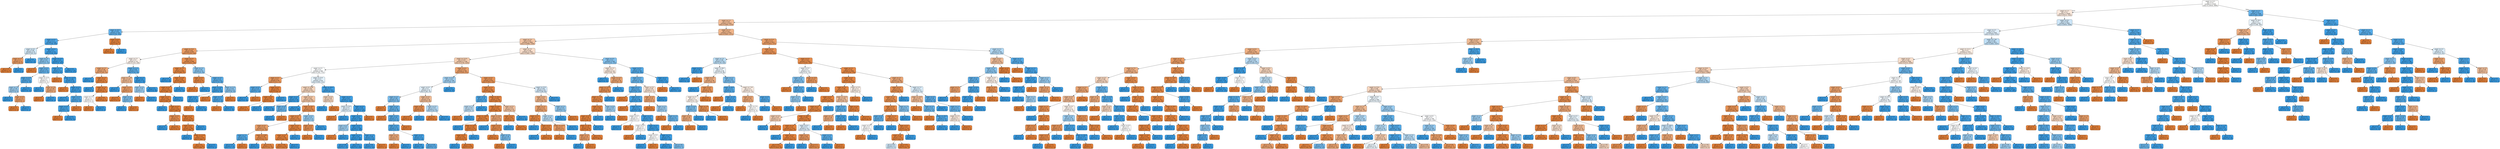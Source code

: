 digraph Tree {
node [shape=box, style="filled, rounded", color="black", fontname=helvetica] ;
edge [fontname=helvetica] ;
0 [label="pagal <= 12.5\ngini = 0.5\nsamples = 12595\nvalue = [10016, 9984]", fillcolor="#fffffe"] ;
1 [label="pagal <= 1.5\ngini = 0.5\nsamples = 10999\nvalue = [9533, 7942]", fillcolor="#fbeade"] ;
0 -> 1 [labeldistance=2.5, labelangle=45, headlabel="True"] ;
2 [label="pagal <= 1.5\ngini = 0.43\nsamples = 5018\nvalue = [5483, 2534]", fillcolor="#f1bb95"] ;
1 -> 2 ;
3 [label="pagal <= 10.5\ngini = 0.29\nsamples = 256\nvalue = [76, 359]", fillcolor="#63b2eb"] ;
2 -> 3 ;
4 [label="pagal <= 4.5\ngini = 0.17\nsamples = 236\nvalue = [36, 358]", fillcolor="#4da7e8"] ;
3 -> 4 ;
5 [label="pagal <= 4.5\ngini = 0.49\nsamples = 25\nvalue = [18, 23]", fillcolor="#d4eaf9"] ;
4 -> 5 ;
6 [label="pagal <= 5.5\ngini = 0.3\nsamples = 15\nvalue = [18, 4]", fillcolor="#eb9d65"] ;
5 -> 6 ;
7 [label="gini = 0.0\nsamples = 12\nvalue = [18, 0]", fillcolor="#e58139"] ;
6 -> 7 ;
8 [label="gini = 0.0\nsamples = 3\nvalue = [0, 4]", fillcolor="#399de5"] ;
6 -> 8 ;
9 [label="gini = 0.0\nsamples = 10\nvalue = [0, 19]", fillcolor="#399de5"] ;
5 -> 9 ;
10 [label="pagal <= 6.5\ngini = 0.1\nsamples = 211\nvalue = [18, 335]", fillcolor="#44a2e6"] ;
4 -> 10 ;
11 [label="pagal <= 3.5\ngini = 0.41\nsamples = 33\nvalue = [13, 33]", fillcolor="#87c4ef"] ;
10 -> 11 ;
12 [label="gini = 0.0\nsamples = 4\nvalue = [6, 0]", fillcolor="#e58139"] ;
11 -> 12 ;
13 [label="pagal <= 4.5\ngini = 0.29\nsamples = 29\nvalue = [7, 33]", fillcolor="#63b2eb"] ;
11 -> 13 ;
14 [label="pagal <= 23.0\ngini = 0.21\nsamples = 24\nvalue = [4, 30]", fillcolor="#53aae8"] ;
13 -> 14 ;
15 [label="pagal <= 7.0\ngini = 0.44\nsamples = 9\nvalue = [4, 8]", fillcolor="#9ccef2"] ;
14 -> 15 ;
16 [label="gini = 0.0\nsamples = 6\nvalue = [0, 7]", fillcolor="#399de5"] ;
15 -> 16 ;
17 [label="pagal <= 4.5\ngini = 0.32\nsamples = 3\nvalue = [4, 1]", fillcolor="#eca06a"] ;
15 -> 17 ;
18 [label="gini = 0.0\nsamples = 2\nvalue = [4, 0]", fillcolor="#e58139"] ;
17 -> 18 ;
19 [label="gini = 0.0\nsamples = 1\nvalue = [0, 1]", fillcolor="#399de5"] ;
17 -> 19 ;
20 [label="gini = 0.0\nsamples = 15\nvalue = [0, 22]", fillcolor="#399de5"] ;
14 -> 20 ;
21 [label="pagal <= 11.0\ngini = 0.5\nsamples = 5\nvalue = [3, 3]", fillcolor="#ffffff"] ;
13 -> 21 ;
22 [label="gini = 0.0\nsamples = 2\nvalue = [0, 2]", fillcolor="#399de5"] ;
21 -> 22 ;
23 [label="pagal <= 3.0\ngini = 0.38\nsamples = 3\nvalue = [3, 1]", fillcolor="#eeab7b"] ;
21 -> 23 ;
24 [label="gini = 0.0\nsamples = 2\nvalue = [3, 0]", fillcolor="#e58139"] ;
23 -> 24 ;
25 [label="gini = 0.0\nsamples = 1\nvalue = [0, 1]", fillcolor="#399de5"] ;
23 -> 25 ;
26 [label="pagal <= 13.5\ngini = 0.03\nsamples = 178\nvalue = [5, 302]", fillcolor="#3c9fe5"] ;
10 -> 26 ;
27 [label="pagal <= 1.5\ngini = 0.1\nsamples = 54\nvalue = [5, 87]", fillcolor="#44a3e6"] ;
26 -> 27 ;
28 [label="gini = 0.0\nsamples = 2\nvalue = [2, 0]", fillcolor="#e58139"] ;
27 -> 28 ;
29 [label="pagal <= -131.0\ngini = 0.06\nsamples = 52\nvalue = [3, 87]", fillcolor="#40a0e6"] ;
27 -> 29 ;
30 [label="gini = 0.0\nsamples = 1\nvalue = [1, 0]", fillcolor="#e58139"] ;
29 -> 30 ;
31 [label="pagal <= 4.5\ngini = 0.04\nsamples = 51\nvalue = [2, 87]", fillcolor="#3e9fe6"] ;
29 -> 31 ;
32 [label="gini = 0.0\nsamples = 41\nvalue = [0, 72]", fillcolor="#399de5"] ;
31 -> 32 ;
33 [label="pagal <= 4.5\ngini = 0.21\nsamples = 10\nvalue = [2, 15]", fillcolor="#53aae8"] ;
31 -> 33 ;
34 [label="pagal <= 6.0\ngini = 0.12\nsamples = 9\nvalue = [1, 15]", fillcolor="#46a4e7"] ;
33 -> 34 ;
35 [label="gini = 0.0\nsamples = 1\nvalue = [1, 0]", fillcolor="#e58139"] ;
34 -> 35 ;
36 [label="gini = 0.0\nsamples = 8\nvalue = [0, 15]", fillcolor="#399de5"] ;
34 -> 36 ;
37 [label="gini = 0.0\nsamples = 1\nvalue = [1, 0]", fillcolor="#e58139"] ;
33 -> 37 ;
38 [label="gini = 0.0\nsamples = 124\nvalue = [0, 215]", fillcolor="#399de5"] ;
26 -> 38 ;
39 [label="pagal <= 8.5\ngini = 0.05\nsamples = 20\nvalue = [40, 1]", fillcolor="#e6843e"] ;
3 -> 39 ;
40 [label="gini = 0.0\nsamples = 19\nvalue = [40, 0]", fillcolor="#e58139"] ;
39 -> 40 ;
41 [label="gini = 0.0\nsamples = 1\nvalue = [0, 1]", fillcolor="#399de5"] ;
39 -> 41 ;
42 [label="pagal <= 1.5\ngini = 0.41\nsamples = 4762\nvalue = [5407, 2175]", fillcolor="#efb489"] ;
2 -> 42 ;
43 [label="pagal <= 3.5\ngini = 0.45\nsamples = 2890\nvalue = [2996, 1598]", fillcolor="#f3c4a3"] ;
42 -> 43 ;
44 [label="pagal <= 73.5\ngini = 0.28\nsamples = 845\nvalue = [1129, 234]", fillcolor="#ea9b62"] ;
43 -> 44 ;
45 [label="pagal <= 2.5\ngini = 0.5\nsamples = 147\nvalue = [119, 108]", fillcolor="#fdf3ed"] ;
44 -> 45 ;
46 [label="pagal <= 1.5\ngini = 0.36\nsamples = 92\nvalue = [105, 32]", fillcolor="#eda775"] ;
45 -> 46 ;
47 [label="gini = 0.0\nsamples = 17\nvalue = [0, 28]", fillcolor="#399de5"] ;
46 -> 47 ;
48 [label="pagal <= 1.5\ngini = 0.07\nsamples = 75\nvalue = [105, 4]", fillcolor="#e68641"] ;
46 -> 48 ;
49 [label="gini = 0.0\nsamples = 2\nvalue = [0, 2]", fillcolor="#399de5"] ;
48 -> 49 ;
50 [label="pagal <= 1.5\ngini = 0.04\nsamples = 73\nvalue = [105, 2]", fillcolor="#e5833d"] ;
48 -> 50 ;
51 [label="pagal <= 7.5\ngini = 0.5\nsamples = 2\nvalue = [2, 2]", fillcolor="#ffffff"] ;
50 -> 51 ;
52 [label="gini = 0.0\nsamples = 1\nvalue = [2, 0]", fillcolor="#e58139"] ;
51 -> 52 ;
53 [label="gini = 0.0\nsamples = 1\nvalue = [0, 2]", fillcolor="#399de5"] ;
51 -> 53 ;
54 [label="gini = 0.0\nsamples = 71\nvalue = [103, 0]", fillcolor="#e58139"] ;
50 -> 54 ;
55 [label="pagal <= 11.5\ngini = 0.26\nsamples = 55\nvalue = [14, 76]", fillcolor="#5dafea"] ;
45 -> 55 ;
56 [label="pagal <= -1.36\ngini = 0.43\nsamples = 12\nvalue = [13, 6]", fillcolor="#f1bb94"] ;
55 -> 56 ;
57 [label="gini = 0.0\nsamples = 1\nvalue = [0, 3]", fillcolor="#399de5"] ;
56 -> 57 ;
58 [label="pagal <= 4.5\ngini = 0.3\nsamples = 11\nvalue = [13, 3]", fillcolor="#eb9e67"] ;
56 -> 58 ;
59 [label="gini = 0.0\nsamples = 8\nvalue = [12, 0]", fillcolor="#e58139"] ;
58 -> 59 ;
60 [label="pagal <= 5.5\ngini = 0.38\nsamples = 3\nvalue = [1, 3]", fillcolor="#7bbeee"] ;
58 -> 60 ;
61 [label="gini = 0.0\nsamples = 2\nvalue = [0, 3]", fillcolor="#399de5"] ;
60 -> 61 ;
62 [label="gini = 0.0\nsamples = 1\nvalue = [1, 0]", fillcolor="#e58139"] ;
60 -> 62 ;
63 [label="pagal <= 1.5\ngini = 0.03\nsamples = 43\nvalue = [1, 70]", fillcolor="#3c9ee5"] ;
55 -> 63 ;
64 [label="pagal <= 8.5\ngini = 0.44\nsamples = 2\nvalue = [1, 2]", fillcolor="#9ccef2"] ;
63 -> 64 ;
65 [label="gini = 0.0\nsamples = 1\nvalue = [1, 0]", fillcolor="#e58139"] ;
64 -> 65 ;
66 [label="gini = 0.0\nsamples = 1\nvalue = [0, 2]", fillcolor="#399de5"] ;
64 -> 66 ;
67 [label="gini = 0.0\nsamples = 41\nvalue = [0, 68]", fillcolor="#399de5"] ;
63 -> 67 ;
68 [label="pagal <= 2.5\ngini = 0.2\nsamples = 698\nvalue = [1010, 126]", fillcolor="#e89152"] ;
44 -> 68 ;
69 [label="pagal <= 1.5\ngini = 0.12\nsamples = 646\nvalue = [985, 67]", fillcolor="#e78a46"] ;
68 -> 69 ;
70 [label="gini = 0.0\nsamples = 30\nvalue = [0, 45]", fillcolor="#399de5"] ;
69 -> 70 ;
71 [label="pagal <= 0.02\ngini = 0.04\nsamples = 616\nvalue = [985, 22]", fillcolor="#e6843d"] ;
69 -> 71 ;
72 [label="pagal <= 4.5\ngini = 0.02\nsamples = 610\nvalue = [985, 12]", fillcolor="#e5833b"] ;
71 -> 72 ;
73 [label="pagal <= 2.5\ngini = 0.02\nsamples = 607\nvalue = [985, 8]", fillcolor="#e5823b"] ;
72 -> 73 ;
74 [label="gini = 0.0\nsamples = 2\nvalue = [0, 2]", fillcolor="#399de5"] ;
73 -> 74 ;
75 [label="pagal <= 4.5\ngini = 0.01\nsamples = 605\nvalue = [985, 6]", fillcolor="#e5823a"] ;
73 -> 75 ;
76 [label="pagal <= 0.5\ngini = 0.2\nsamples = 8\nvalue = [16, 2]", fillcolor="#e89152"] ;
75 -> 76 ;
77 [label="gini = 0.0\nsamples = 2\nvalue = [0, 2]", fillcolor="#399de5"] ;
76 -> 77 ;
78 [label="gini = 0.0\nsamples = 6\nvalue = [16, 0]", fillcolor="#e58139"] ;
76 -> 78 ;
79 [label="pagal <= 3.5\ngini = 0.01\nsamples = 597\nvalue = [969, 4]", fillcolor="#e5823a"] ;
75 -> 79 ;
80 [label="pagal <= 1.5\ngini = 0.01\nsamples = 596\nvalue = [969, 3]", fillcolor="#e5813a"] ;
79 -> 80 ;
81 [label="gini = 0.0\nsamples = 1\nvalue = [0, 1]", fillcolor="#399de5"] ;
80 -> 81 ;
82 [label="pagal <= 113.0\ngini = 0.0\nsamples = 595\nvalue = [969, 2]", fillcolor="#e58139"] ;
80 -> 82 ;
83 [label="gini = 0.0\nsamples = 594\nvalue = [969, 1]", fillcolor="#e58139"] ;
82 -> 83 ;
84 [label="gini = 0.0\nsamples = 1\nvalue = [0, 1]", fillcolor="#399de5"] ;
82 -> 84 ;
85 [label="gini = 0.0\nsamples = 1\nvalue = [0, 1]", fillcolor="#399de5"] ;
79 -> 85 ;
86 [label="gini = 0.0\nsamples = 3\nvalue = [0, 4]", fillcolor="#399de5"] ;
72 -> 86 ;
87 [label="gini = 0.0\nsamples = 6\nvalue = [0, 10]", fillcolor="#399de5"] ;
71 -> 87 ;
88 [label="pagal <= 2.5\ngini = 0.42\nsamples = 52\nvalue = [25, 59]", fillcolor="#8dc7f0"] ;
68 -> 88 ;
89 [label="pagal <= 9.5\ngini = 0.12\nsamples = 10\nvalue = [15, 1]", fillcolor="#e78946"] ;
88 -> 89 ;
90 [label="gini = 0.0\nsamples = 9\nvalue = [15, 0]", fillcolor="#e58139"] ;
89 -> 90 ;
91 [label="gini = 0.0\nsamples = 1\nvalue = [0, 1]", fillcolor="#399de5"] ;
89 -> 91 ;
92 [label="pagal <= 3.5\ngini = 0.25\nsamples = 42\nvalue = [10, 58]", fillcolor="#5baee9"] ;
88 -> 92 ;
93 [label="pagal <= 19.5\ngini = 0.09\nsamples = 26\nvalue = [2, 39]", fillcolor="#43a2e6"] ;
92 -> 93 ;
94 [label="pagal <= 2.5\ngini = 0.05\nsamples = 25\nvalue = [1, 39]", fillcolor="#3ea0e6"] ;
93 -> 94 ;
95 [label="gini = 0.0\nsamples = 1\nvalue = [1, 0]", fillcolor="#e58139"] ;
94 -> 95 ;
96 [label="gini = 0.0\nsamples = 24\nvalue = [0, 39]", fillcolor="#399de5"] ;
94 -> 96 ;
97 [label="gini = 0.0\nsamples = 1\nvalue = [1, 0]", fillcolor="#e58139"] ;
93 -> 97 ;
98 [label="pagal <= 11.5\ngini = 0.42\nsamples = 16\nvalue = [8, 19]", fillcolor="#8cc6f0"] ;
92 -> 98 ;
99 [label="pagal <= 7.5\ngini = 0.17\nsamples = 13\nvalue = [2, 19]", fillcolor="#4ea7e8"] ;
98 -> 99 ;
100 [label="gini = 0.0\nsamples = 1\nvalue = [2, 0]", fillcolor="#e58139"] ;
99 -> 100 ;
101 [label="gini = 0.0\nsamples = 12\nvalue = [0, 19]", fillcolor="#399de5"] ;
99 -> 101 ;
102 [label="gini = 0.0\nsamples = 3\nvalue = [6, 0]", fillcolor="#e58139"] ;
98 -> 102 ;
103 [label="pagal <= 7.5\ngini = 0.49\nsamples = 2045\nvalue = [1867, 1364]", fillcolor="#f8ddca"] ;
43 -> 103 ;
104 [label="pagal <= 113.0\ngini = 0.47\nsamples = 1746\nvalue = [1736, 1029]", fillcolor="#f4ccae"] ;
103 -> 104 ;
105 [label="pagal <= 2.5\ngini = 0.5\nsamples = 964\nvalue = [762, 772]", fillcolor="#fcfeff"] ;
104 -> 105 ;
106 [label="pagal <= 4.5\ngini = 0.27\nsamples = 90\nvalue = [112, 21]", fillcolor="#ea995e"] ;
105 -> 106 ;
107 [label="pagal <= 4.5\ngini = 0.24\nsamples = 15\nvalue = [3, 19]", fillcolor="#58ace9"] ;
106 -> 107 ;
108 [label="gini = 0.0\nsamples = 12\nvalue = [0, 19]", fillcolor="#399de5"] ;
107 -> 108 ;
109 [label="gini = 0.0\nsamples = 3\nvalue = [3, 0]", fillcolor="#e58139"] ;
107 -> 109 ;
110 [label="pagal <= 4.5\ngini = 0.04\nsamples = 75\nvalue = [109, 2]", fillcolor="#e5833d"] ;
106 -> 110 ;
111 [label="pagal <= 0.5\ngini = 0.02\nsamples = 74\nvalue = [109, 1]", fillcolor="#e5823b"] ;
110 -> 111 ;
112 [label="gini = 0.0\nsamples = 73\nvalue = [109, 0]", fillcolor="#e58139"] ;
111 -> 112 ;
113 [label="gini = 0.0\nsamples = 1\nvalue = [0, 1]", fillcolor="#399de5"] ;
111 -> 113 ;
114 [label="gini = 0.0\nsamples = 1\nvalue = [0, 1]", fillcolor="#399de5"] ;
110 -> 114 ;
115 [label="pagal <= 23.0\ngini = 0.5\nsamples = 874\nvalue = [650, 751]", fillcolor="#e4f2fc"] ;
105 -> 115 ;
116 [label="pagal <= -0.04\ngini = 0.48\nsamples = 651\nvalue = [632, 419]", fillcolor="#f6d5bc"] ;
115 -> 116 ;
117 [label="pagal <= 5.5\ngini = 0.05\nsamples = 49\nvalue = [2, 76]", fillcolor="#3ea0e6"] ;
116 -> 117 ;
118 [label="gini = 0.0\nsamples = 46\nvalue = [0, 68]", fillcolor="#399de5"] ;
117 -> 118 ;
119 [label="pagal <= 4.0\ngini = 0.32\nsamples = 3\nvalue = [2, 8]", fillcolor="#6ab6ec"] ;
117 -> 119 ;
120 [label="gini = 0.0\nsamples = 2\nvalue = [0, 8]", fillcolor="#399de5"] ;
119 -> 120 ;
121 [label="gini = 0.0\nsamples = 1\nvalue = [2, 0]", fillcolor="#e58139"] ;
119 -> 121 ;
122 [label="pagal <= 1.5\ngini = 0.46\nsamples = 602\nvalue = [630, 343]", fillcolor="#f3c6a5"] ;
116 -> 122 ;
123 [label="gini = 0.0\nsamples = 166\nvalue = [0, 268]", fillcolor="#399de5"] ;
122 -> 123 ;
124 [label="pagal <= 16.5\ngini = 0.19\nsamples = 436\nvalue = [630, 75]", fillcolor="#e89051"] ;
122 -> 124 ;
125 [label="pagal <= 4.5\ngini = 0.16\nsamples = 422\nvalue = [623, 60]", fillcolor="#e88d4c"] ;
124 -> 125 ;
126 [label="pagal <= 4.5\ngini = 0.32\nsamples = 155\nvalue = [197, 48]", fillcolor="#eba069"] ;
125 -> 126 ;
127 [label="pagal <= 7.5\ngini = 0.22\nsamples = 20\nvalue = [4, 27]", fillcolor="#56ace9"] ;
126 -> 127 ;
128 [label="gini = 0.07\nsamples = 18\nvalue = [1, 27]", fillcolor="#40a1e6"] ;
127 -> 128 ;
129 [label="gini = 0.0\nsamples = 2\nvalue = [3, 0]", fillcolor="#e58139"] ;
127 -> 129 ;
130 [label="pagal <= -0.09\ngini = 0.18\nsamples = 135\nvalue = [193, 21]", fillcolor="#e88f4f"] ;
126 -> 130 ;
131 [label="gini = 0.0\nsamples = 5\nvalue = [0, 5]", fillcolor="#399de5"] ;
130 -> 131 ;
132 [label="gini = 0.14\nsamples = 130\nvalue = [193, 16]", fillcolor="#e78b49"] ;
130 -> 132 ;
133 [label="pagal <= 0.5\ngini = 0.05\nsamples = 267\nvalue = [426, 12]", fillcolor="#e6853f"] ;
125 -> 133 ;
134 [label="pagal <= 0.5\ngini = 0.04\nsamples = 266\nvalue = [426, 10]", fillcolor="#e6843e"] ;
133 -> 134 ;
135 [label="gini = 0.04\nsamples = 264\nvalue = [426, 8]", fillcolor="#e5833d"] ;
134 -> 135 ;
136 [label="gini = 0.0\nsamples = 2\nvalue = [0, 2]", fillcolor="#399de5"] ;
134 -> 136 ;
137 [label="gini = 0.0\nsamples = 1\nvalue = [0, 2]", fillcolor="#399de5"] ;
133 -> 137 ;
138 [label="pagal <= 6.5\ngini = 0.43\nsamples = 14\nvalue = [7, 15]", fillcolor="#95cbf1"] ;
124 -> 138 ;
139 [label="pagal <= 8.5\ngini = 0.22\nsamples = 5\nvalue = [7, 1]", fillcolor="#e99355"] ;
138 -> 139 ;
140 [label="gini = 0.0\nsamples = 4\nvalue = [7, 0]", fillcolor="#e58139"] ;
139 -> 140 ;
141 [label="gini = 0.0\nsamples = 1\nvalue = [0, 1]", fillcolor="#399de5"] ;
139 -> 141 ;
142 [label="gini = 0.0\nsamples = 9\nvalue = [0, 14]", fillcolor="#399de5"] ;
138 -> 142 ;
143 [label="pagal <= -85.5\ngini = 0.1\nsamples = 223\nvalue = [18, 332]", fillcolor="#44a2e6"] ;
115 -> 143 ;
144 [label="pagal <= 4.5\ngini = 0.48\nsamples = 6\nvalue = [6, 4]", fillcolor="#f6d5bd"] ;
143 -> 144 ;
145 [label="gini = 0.0\nsamples = 3\nvalue = [0, 4]", fillcolor="#399de5"] ;
144 -> 145 ;
146 [label="gini = 0.0\nsamples = 3\nvalue = [6, 0]", fillcolor="#e58139"] ;
144 -> 146 ;
147 [label="pagal <= 2.5\ngini = 0.07\nsamples = 217\nvalue = [12, 328]", fillcolor="#40a1e6"] ;
143 -> 147 ;
148 [label="pagal <= 10.5\ngini = 0.5\nsamples = 7\nvalue = [5, 6]", fillcolor="#deeffb"] ;
147 -> 148 ;
149 [label="gini = 0.0\nsamples = 3\nvalue = [5, 0]", fillcolor="#e58139"] ;
148 -> 149 ;
150 [label="gini = 0.0\nsamples = 4\nvalue = [0, 6]", fillcolor="#399de5"] ;
148 -> 150 ;
151 [label="pagal <= 0.5\ngini = 0.04\nsamples = 210\nvalue = [7, 322]", fillcolor="#3d9fe6"] ;
147 -> 151 ;
152 [label="pagal <= 0.5\ngini = 0.03\nsamples = 209\nvalue = [5, 322]", fillcolor="#3c9fe5"] ;
151 -> 152 ;
153 [label="pagal <= 0.5\ngini = 0.44\nsamples = 3\nvalue = [1, 2]", fillcolor="#9ccef2"] ;
152 -> 153 ;
154 [label="gini = 0.0\nsamples = 1\nvalue = [1, 0]", fillcolor="#e58139"] ;
153 -> 154 ;
155 [label="gini = 0.0\nsamples = 2\nvalue = [0, 2]", fillcolor="#399de5"] ;
153 -> 155 ;
156 [label="pagal <= 0.5\ngini = 0.02\nsamples = 206\nvalue = [4, 320]", fillcolor="#3b9ee5"] ;
152 -> 156 ;
157 [label="pagal <= 3.5\ngini = 0.01\nsamples = 164\nvalue = [1, 260]", fillcolor="#3a9de5"] ;
156 -> 157 ;
158 [label="gini = 0.06\nsamples = 19\nvalue = [1, 31]", fillcolor="#3fa0e6"] ;
157 -> 158 ;
159 [label="gini = 0.0\nsamples = 145\nvalue = [0, 229]", fillcolor="#399de5"] ;
157 -> 159 ;
160 [label="pagal <= 1.5\ngini = 0.09\nsamples = 42\nvalue = [3, 60]", fillcolor="#43a2e6"] ;
156 -> 160 ;
161 [label="gini = 0.06\nsamples = 41\nvalue = [2, 60]", fillcolor="#40a0e6"] ;
160 -> 161 ;
162 [label="gini = 0.0\nsamples = 1\nvalue = [1, 0]", fillcolor="#e58139"] ;
160 -> 162 ;
163 [label="gini = 0.0\nsamples = 1\nvalue = [2, 0]", fillcolor="#e58139"] ;
151 -> 163 ;
164 [label="pagal <= 6.5\ngini = 0.33\nsamples = 782\nvalue = [974, 257]", fillcolor="#eca26d"] ;
104 -> 164 ;
165 [label="pagal <= 23.0\ngini = 0.45\nsamples = 108\nvalue = [60, 113]", fillcolor="#a2d1f3"] ;
164 -> 165 ;
166 [label="pagal <= 6.5\ngini = 0.5\nsamples = 79\nvalue = [60, 70]", fillcolor="#e3f1fb"] ;
165 -> 166 ;
167 [label="pagal <= 2.5\ngini = 0.38\nsamples = 41\nvalue = [17, 50]", fillcolor="#7cbeee"] ;
166 -> 167 ;
168 [label="gini = 0.0\nsamples = 3\nvalue = [7, 0]", fillcolor="#e58139"] ;
167 -> 168 ;
169 [label="pagal <= 2.0\ngini = 0.28\nsamples = 38\nvalue = [10, 50]", fillcolor="#61b1ea"] ;
167 -> 169 ;
170 [label="gini = 0.0\nsamples = 1\nvalue = [2, 0]", fillcolor="#e58139"] ;
169 -> 170 ;
171 [label="pagal <= 4.5\ngini = 0.24\nsamples = 37\nvalue = [8, 50]", fillcolor="#59ade9"] ;
169 -> 171 ;
172 [label="pagal <= 2.5\ngini = 0.19\nsamples = 35\nvalue = [6, 50]", fillcolor="#51a9e8"] ;
171 -> 172 ;
173 [label="pagal <= 3.5\ngini = 0.38\nsamples = 4\nvalue = [3, 1]", fillcolor="#eeab7b"] ;
172 -> 173 ;
174 [label="gini = 0.0\nsamples = 3\nvalue = [3, 0]", fillcolor="#e58139"] ;
173 -> 174 ;
175 [label="gini = 0.0\nsamples = 1\nvalue = [0, 1]", fillcolor="#399de5"] ;
173 -> 175 ;
176 [label="pagal <= 4.5\ngini = 0.11\nsamples = 31\nvalue = [3, 49]", fillcolor="#45a3e7"] ;
172 -> 176 ;
177 [label="gini = 0.05\nsamples = 21\nvalue = [1, 38]", fillcolor="#3ea0e6"] ;
176 -> 177 ;
178 [label="gini = 0.26\nsamples = 10\nvalue = [2, 11]", fillcolor="#5dafea"] ;
176 -> 178 ;
179 [label="gini = 0.0\nsamples = 2\nvalue = [2, 0]", fillcolor="#e58139"] ;
171 -> 179 ;
180 [label="pagal <= 4.5\ngini = 0.43\nsamples = 38\nvalue = [43, 20]", fillcolor="#f1bc95"] ;
166 -> 180 ;
181 [label="pagal <= 8.0\ngini = 0.19\nsamples = 20\nvalue = [33, 4]", fillcolor="#e89051"] ;
180 -> 181 ;
182 [label="gini = 0.0\nsamples = 17\nvalue = [33, 0]", fillcolor="#e58139"] ;
181 -> 182 ;
183 [label="gini = 0.0\nsamples = 3\nvalue = [0, 4]", fillcolor="#399de5"] ;
181 -> 183 ;
184 [label="pagal <= 4.5\ngini = 0.47\nsamples = 18\nvalue = [10, 16]", fillcolor="#b5daf5"] ;
180 -> 184 ;
185 [label="gini = 0.0\nsamples = 5\nvalue = [10, 0]", fillcolor="#e58139"] ;
184 -> 185 ;
186 [label="gini = 0.0\nsamples = 13\nvalue = [0, 16]", fillcolor="#399de5"] ;
184 -> 186 ;
187 [label="gini = 0.0\nsamples = 29\nvalue = [0, 43]", fillcolor="#399de5"] ;
165 -> 187 ;
188 [label="pagal <= 4.5\ngini = 0.24\nsamples = 674\nvalue = [914, 144]", fillcolor="#e99558"] ;
164 -> 188 ;
189 [label="pagal <= 2.5\ngini = 0.12\nsamples = 580\nvalue = [846, 58]", fillcolor="#e78a47"] ;
188 -> 189 ;
190 [label="pagal <= 9.5\ngini = 0.19\nsamples = 16\nvalue = [2, 17]", fillcolor="#50a9e8"] ;
189 -> 190 ;
191 [label="pagal <= 7.5\ngini = 0.48\nsamples = 4\nvalue = [2, 3]", fillcolor="#bddef6"] ;
190 -> 191 ;
192 [label="gini = 0.0\nsamples = 2\nvalue = [2, 0]", fillcolor="#e58139"] ;
191 -> 192 ;
193 [label="gini = 0.0\nsamples = 2\nvalue = [0, 3]", fillcolor="#399de5"] ;
191 -> 193 ;
194 [label="gini = 0.0\nsamples = 12\nvalue = [0, 14]", fillcolor="#399de5"] ;
190 -> 194 ;
195 [label="pagal <= 101.0\ngini = 0.09\nsamples = 564\nvalue = [844, 41]", fillcolor="#e68743"] ;
189 -> 195 ;
196 [label="pagal <= 14.5\ngini = 0.05\nsamples = 525\nvalue = [802, 19]", fillcolor="#e6843e"] ;
195 -> 196 ;
197 [label="pagal <= -140.0\ngini = 0.03\nsamples = 506\nvalue = [775, 11]", fillcolor="#e5833c"] ;
196 -> 197 ;
198 [label="gini = 0.0\nsamples = 3\nvalue = [0, 3]", fillcolor="#399de5"] ;
197 -> 198 ;
199 [label="pagal <= 114.5\ngini = 0.02\nsamples = 503\nvalue = [775, 8]", fillcolor="#e5823b"] ;
197 -> 199 ;
200 [label="pagal <= 4.5\ngini = 0.01\nsamples = 501\nvalue = [775, 5]", fillcolor="#e5823a"] ;
199 -> 200 ;
201 [label="gini = 0.0\nsamples = 2\nvalue = [0, 2]", fillcolor="#399de5"] ;
200 -> 201 ;
202 [label="gini = 0.01\nsamples = 499\nvalue = [775, 3]", fillcolor="#e5813a"] ;
200 -> 202 ;
203 [label="gini = 0.0\nsamples = 2\nvalue = [0, 3]", fillcolor="#399de5"] ;
199 -> 203 ;
204 [label="pagal <= 10.0\ngini = 0.35\nsamples = 19\nvalue = [27, 8]", fillcolor="#eda674"] ;
196 -> 204 ;
205 [label="gini = 0.0\nsamples = 2\nvalue = [0, 5]", fillcolor="#399de5"] ;
204 -> 205 ;
206 [label="pagal <= 4.5\ngini = 0.18\nsamples = 17\nvalue = [27, 3]", fillcolor="#e88f4f"] ;
204 -> 206 ;
207 [label="gini = 0.0\nsamples = 13\nvalue = [26, 0]", fillcolor="#e58139"] ;
206 -> 207 ;
208 [label="pagal <= 3.5\ngini = 0.38\nsamples = 4\nvalue = [1, 3]", fillcolor="#7bbeee"] ;
206 -> 208 ;
209 [label="gini = 0.0\nsamples = 1\nvalue = [1, 0]", fillcolor="#e58139"] ;
208 -> 209 ;
210 [label="gini = 0.0\nsamples = 3\nvalue = [0, 3]", fillcolor="#399de5"] ;
208 -> 210 ;
211 [label="pagal <= 0.5\ngini = 0.45\nsamples = 39\nvalue = [42, 22]", fillcolor="#f3c3a1"] ;
195 -> 211 ;
212 [label="pagal <= 2.5\ngini = 0.09\nsamples = 29\nvalue = [42, 2]", fillcolor="#e68742"] ;
211 -> 212 ;
213 [label="gini = 0.0\nsamples = 1\nvalue = [0, 2]", fillcolor="#399de5"] ;
212 -> 213 ;
214 [label="gini = 0.0\nsamples = 28\nvalue = [42, 0]", fillcolor="#e58139"] ;
212 -> 214 ;
215 [label="gini = 0.0\nsamples = 10\nvalue = [0, 20]", fillcolor="#399de5"] ;
211 -> 215 ;
216 [label="pagal <= 23.0\ngini = 0.49\nsamples = 94\nvalue = [68, 86]", fillcolor="#d6eafa"] ;
188 -> 216 ;
217 [label="pagal <= 8.5\ngini = 0.41\nsamples = 59\nvalue = [68, 28]", fillcolor="#f0b58b"] ;
216 -> 217 ;
218 [label="pagal <= 3.5\ngini = 0.33\nsamples = 51\nvalue = [63, 17]", fillcolor="#eca36e"] ;
217 -> 218 ;
219 [label="pagal <= 4.5\ngini = 0.1\nsamples = 37\nvalue = [54, 3]", fillcolor="#e68844"] ;
218 -> 219 ;
220 [label="gini = 0.0\nsamples = 1\nvalue = [0, 1]", fillcolor="#399de5"] ;
219 -> 220 ;
221 [label="pagal <= 4.5\ngini = 0.07\nsamples = 36\nvalue = [54, 2]", fillcolor="#e68640"] ;
219 -> 221 ;
222 [label="gini = 0.0\nsamples = 2\nvalue = [0, 2]", fillcolor="#399de5"] ;
221 -> 222 ;
223 [label="gini = 0.0\nsamples = 34\nvalue = [54, 0]", fillcolor="#e58139"] ;
221 -> 223 ;
224 [label="pagal <= 5.5\ngini = 0.48\nsamples = 14\nvalue = [9, 14]", fillcolor="#b8dcf6"] ;
218 -> 224 ;
225 [label="pagal <= 115.0\ngini = 0.3\nsamples = 8\nvalue = [9, 2]", fillcolor="#eb9d65"] ;
224 -> 225 ;
226 [label="gini = 0.0\nsamples = 7\nvalue = [9, 0]", fillcolor="#e58139"] ;
225 -> 226 ;
227 [label="gini = 0.0\nsamples = 1\nvalue = [0, 2]", fillcolor="#399de5"] ;
225 -> 227 ;
228 [label="gini = 0.0\nsamples = 6\nvalue = [0, 12]", fillcolor="#399de5"] ;
224 -> 228 ;
229 [label="pagal <= 5.5\ngini = 0.43\nsamples = 8\nvalue = [5, 11]", fillcolor="#93caf1"] ;
217 -> 229 ;
230 [label="gini = 0.0\nsamples = 6\nvalue = [0, 11]", fillcolor="#399de5"] ;
229 -> 230 ;
231 [label="gini = 0.0\nsamples = 2\nvalue = [5, 0]", fillcolor="#e58139"] ;
229 -> 231 ;
232 [label="gini = 0.0\nsamples = 35\nvalue = [0, 58]", fillcolor="#399de5"] ;
216 -> 232 ;
233 [label="pagal <= 4.5\ngini = 0.4\nsamples = 299\nvalue = [131, 335]", fillcolor="#86c3ef"] ;
103 -> 233 ;
234 [label="pagal <= 1.5\ngini = 0.5\nsamples = 116\nvalue = [95, 79]", fillcolor="#fbeade"] ;
233 -> 234 ;
235 [label="gini = 0.0\nsamples = 38\nvalue = [0, 52]", fillcolor="#399de5"] ;
234 -> 235 ;
236 [label="pagal <= 12.5\ngini = 0.34\nsamples = 78\nvalue = [95, 27]", fillcolor="#eca571"] ;
234 -> 236 ;
237 [label="pagal <= 113.5\ngini = 0.21\nsamples = 69\nvalue = [95, 13]", fillcolor="#e99254"] ;
236 -> 237 ;
238 [label="pagal <= 7.34\ngini = 0.11\nsamples = 65\nvalue = [95, 6]", fillcolor="#e78946"] ;
237 -> 238 ;
239 [label="pagal <= 5.5\ngini = 0.08\nsamples = 62\nvalue = [94, 4]", fillcolor="#e68641"] ;
238 -> 239 ;
240 [label="pagal <= 0.5\ngini = 0.04\nsamples = 61\nvalue = [94, 2]", fillcolor="#e6843d"] ;
239 -> 240 ;
241 [label="pagal <= -25.5\ngini = 0.02\nsamples = 60\nvalue = [94, 1]", fillcolor="#e5823b"] ;
240 -> 241 ;
242 [label="pagal <= 5.5\ngini = 0.32\nsamples = 5\nvalue = [4, 1]", fillcolor="#eca06a"] ;
241 -> 242 ;
243 [label="gini = 0.0\nsamples = 1\nvalue = [0, 1]", fillcolor="#399de5"] ;
242 -> 243 ;
244 [label="gini = 0.0\nsamples = 4\nvalue = [4, 0]", fillcolor="#e58139"] ;
242 -> 244 ;
245 [label="gini = 0.0\nsamples = 55\nvalue = [90, 0]", fillcolor="#e58139"] ;
241 -> 245 ;
246 [label="gini = 0.0\nsamples = 1\nvalue = [0, 1]", fillcolor="#399de5"] ;
240 -> 246 ;
247 [label="gini = 0.0\nsamples = 1\nvalue = [0, 2]", fillcolor="#399de5"] ;
239 -> 247 ;
248 [label="pagal <= 8.0\ngini = 0.44\nsamples = 3\nvalue = [1, 2]", fillcolor="#9ccef2"] ;
238 -> 248 ;
249 [label="gini = 0.0\nsamples = 2\nvalue = [0, 2]", fillcolor="#399de5"] ;
248 -> 249 ;
250 [label="gini = 0.0\nsamples = 1\nvalue = [1, 0]", fillcolor="#e58139"] ;
248 -> 250 ;
251 [label="gini = 0.0\nsamples = 4\nvalue = [0, 7]", fillcolor="#399de5"] ;
237 -> 251 ;
252 [label="gini = 0.0\nsamples = 9\nvalue = [0, 14]", fillcolor="#399de5"] ;
236 -> 252 ;
253 [label="pagal <= 9.5\ngini = 0.22\nsamples = 183\nvalue = [36, 256]", fillcolor="#55abe9"] ;
233 -> 253 ;
254 [label="pagal <= 5.5\ngini = 0.31\nsamples = 108\nvalue = [34, 140]", fillcolor="#69b5eb"] ;
253 -> 254 ;
255 [label="pagal <= 2.5\ngini = 0.23\nsamples = 93\nvalue = [20, 129]", fillcolor="#58ace9"] ;
254 -> 255 ;
256 [label="gini = 0.0\nsamples = 5\nvalue = [10, 0]", fillcolor="#e58139"] ;
255 -> 256 ;
257 [label="pagal <= 0.5\ngini = 0.13\nsamples = 88\nvalue = [10, 129]", fillcolor="#48a5e7"] ;
255 -> 257 ;
258 [label="gini = 0.0\nsamples = 3\nvalue = [3, 0]", fillcolor="#e58139"] ;
257 -> 258 ;
259 [label="pagal <= 2.5\ngini = 0.1\nsamples = 85\nvalue = [7, 129]", fillcolor="#44a2e6"] ;
257 -> 259 ;
260 [label="pagal <= 6.5\ngini = 0.5\nsamples = 4\nvalue = [2, 2]", fillcolor="#ffffff"] ;
259 -> 260 ;
261 [label="gini = 0.0\nsamples = 2\nvalue = [0, 2]", fillcolor="#399de5"] ;
260 -> 261 ;
262 [label="gini = 0.0\nsamples = 2\nvalue = [2, 0]", fillcolor="#e58139"] ;
260 -> 262 ;
263 [label="pagal <= 2.5\ngini = 0.07\nsamples = 81\nvalue = [5, 127]", fillcolor="#41a1e6"] ;
259 -> 263 ;
264 [label="pagal <= 8.5\ngini = 0.5\nsamples = 5\nvalue = [3, 3]", fillcolor="#ffffff"] ;
263 -> 264 ;
265 [label="gini = 0.0\nsamples = 3\nvalue = [3, 0]", fillcolor="#e58139"] ;
264 -> 265 ;
266 [label="gini = 0.0\nsamples = 2\nvalue = [0, 3]", fillcolor="#399de5"] ;
264 -> 266 ;
267 [label="pagal <= 2.5\ngini = 0.03\nsamples = 76\nvalue = [2, 124]", fillcolor="#3c9fe5"] ;
263 -> 267 ;
268 [label="pagal <= 9.5\ngini = 0.5\nsamples = 2\nvalue = [1, 1]", fillcolor="#ffffff"] ;
267 -> 268 ;
269 [label="gini = 0.0\nsamples = 1\nvalue = [0, 1]", fillcolor="#399de5"] ;
268 -> 269 ;
270 [label="gini = 0.0\nsamples = 1\nvalue = [1, 0]", fillcolor="#e58139"] ;
268 -> 270 ;
271 [label="pagal <= 7.5\ngini = 0.02\nsamples = 74\nvalue = [1, 123]", fillcolor="#3b9ee5"] ;
267 -> 271 ;
272 [label="gini = 0.0\nsamples = 70\nvalue = [0, 120]", fillcolor="#399de5"] ;
271 -> 272 ;
273 [label="gini = 0.38\nsamples = 4\nvalue = [1, 3]", fillcolor="#7bbeee"] ;
271 -> 273 ;
274 [label="pagal <= 4.5\ngini = 0.49\nsamples = 15\nvalue = [14, 11]", fillcolor="#f9e4d5"] ;
254 -> 274 ;
275 [label="pagal <= 3.5\ngini = 0.35\nsamples = 11\nvalue = [14, 4]", fillcolor="#eca572"] ;
274 -> 275 ;
276 [label="gini = 0.0\nsamples = 6\nvalue = [12, 0]", fillcolor="#e58139"] ;
275 -> 276 ;
277 [label="pagal <= 4.5\ngini = 0.44\nsamples = 5\nvalue = [2, 4]", fillcolor="#9ccef2"] ;
275 -> 277 ;
278 [label="gini = 0.0\nsamples = 1\nvalue = [1, 0]", fillcolor="#e58139"] ;
277 -> 278 ;
279 [label="pagal <= 2.0\ngini = 0.32\nsamples = 4\nvalue = [1, 4]", fillcolor="#6ab6ec"] ;
277 -> 279 ;
280 [label="gini = 0.0\nsamples = 1\nvalue = [1, 0]", fillcolor="#e58139"] ;
279 -> 280 ;
281 [label="gini = 0.0\nsamples = 3\nvalue = [0, 4]", fillcolor="#399de5"] ;
279 -> 281 ;
282 [label="gini = 0.0\nsamples = 4\nvalue = [0, 7]", fillcolor="#399de5"] ;
274 -> 282 ;
283 [label="pagal <= 5.5\ngini = 0.03\nsamples = 75\nvalue = [2, 116]", fillcolor="#3c9fe5"] ;
253 -> 283 ;
284 [label="gini = 0.0\nsamples = 2\nvalue = [2, 0]", fillcolor="#e58139"] ;
283 -> 284 ;
285 [label="gini = 0.0\nsamples = 73\nvalue = [0, 116]", fillcolor="#399de5"] ;
283 -> 285 ;
286 [label="pagal <= 71.5\ngini = 0.31\nsamples = 1872\nvalue = [2411, 577]", fillcolor="#eb9f68"] ;
42 -> 286 ;
287 [label="pagal <= 0.5\ngini = 0.22\nsamples = 1623\nvalue = [2260, 329]", fillcolor="#e99356"] ;
286 -> 287 ;
288 [label="pagal <= 3.5\ngini = 0.48\nsamples = 118\nvalue = [79, 120]", fillcolor="#bbdef6"] ;
287 -> 288 ;
289 [label="pagal <= 4.5\ngini = 0.06\nsamples = 20\nvalue = [1, 34]", fillcolor="#3fa0e6"] ;
288 -> 289 ;
290 [label="gini = 0.0\nsamples = 19\nvalue = [0, 34]", fillcolor="#399de5"] ;
289 -> 290 ;
291 [label="gini = 0.0\nsamples = 1\nvalue = [1, 0]", fillcolor="#e58139"] ;
289 -> 291 ;
292 [label="pagal <= 48.0\ngini = 0.5\nsamples = 98\nvalue = [78, 86]", fillcolor="#edf6fd"] ;
288 -> 292 ;
293 [label="pagal <= 2.5\ngini = 0.4\nsamples = 46\nvalue = [56, 21]", fillcolor="#efb083"] ;
292 -> 293 ;
294 [label="gini = 0.0\nsamples = 5\nvalue = [0, 11]", fillcolor="#399de5"] ;
293 -> 294 ;
295 [label="pagal <= 4.5\ngini = 0.26\nsamples = 41\nvalue = [56, 10]", fillcolor="#ea985c"] ;
293 -> 295 ;
296 [label="pagal <= 3.5\ngini = 0.5\nsamples = 14\nvalue = [11, 10]", fillcolor="#fdf4ed"] ;
295 -> 296 ;
297 [label="pagal <= 54.5\ngini = 0.38\nsamples = 9\nvalue = [3, 9]", fillcolor="#7bbeee"] ;
296 -> 297 ;
298 [label="pagal <= 4.5\ngini = 0.38\nsamples = 3\nvalue = [3, 1]", fillcolor="#eeab7b"] ;
297 -> 298 ;
299 [label="gini = 0.0\nsamples = 2\nvalue = [3, 0]", fillcolor="#e58139"] ;
298 -> 299 ;
300 [label="gini = 0.0\nsamples = 1\nvalue = [0, 1]", fillcolor="#399de5"] ;
298 -> 300 ;
301 [label="gini = 0.0\nsamples = 6\nvalue = [0, 8]", fillcolor="#399de5"] ;
297 -> 301 ;
302 [label="pagal <= 3.0\ngini = 0.2\nsamples = 5\nvalue = [8, 1]", fillcolor="#e89152"] ;
296 -> 302 ;
303 [label="gini = 0.0\nsamples = 1\nvalue = [0, 1]", fillcolor="#399de5"] ;
302 -> 303 ;
304 [label="gini = 0.0\nsamples = 4\nvalue = [8, 0]", fillcolor="#e58139"] ;
302 -> 304 ;
305 [label="gini = 0.0\nsamples = 27\nvalue = [45, 0]", fillcolor="#e58139"] ;
295 -> 305 ;
306 [label="pagal <= 5.5\ngini = 0.38\nsamples = 52\nvalue = [22, 65]", fillcolor="#7cbeee"] ;
292 -> 306 ;
307 [label="pagal <= 48.5\ngini = 0.23\nsamples = 37\nvalue = [8, 53]", fillcolor="#57ace9"] ;
306 -> 307 ;
308 [label="gini = 0.0\nsamples = 2\nvalue = [4, 0]", fillcolor="#e58139"] ;
307 -> 308 ;
309 [label="pagal <= 3.0\ngini = 0.13\nsamples = 35\nvalue = [4, 53]", fillcolor="#48a4e7"] ;
307 -> 309 ;
310 [label="gini = 0.0\nsamples = 3\nvalue = [4, 0]", fillcolor="#e58139"] ;
309 -> 310 ;
311 [label="gini = 0.0\nsamples = 32\nvalue = [0, 53]", fillcolor="#399de5"] ;
309 -> 311 ;
312 [label="pagal <= 7.34\ngini = 0.5\nsamples = 15\nvalue = [14, 12]", fillcolor="#fbede3"] ;
306 -> 312 ;
313 [label="pagal <= 5.5\ngini = 0.36\nsamples = 11\nvalue = [13, 4]", fillcolor="#eda876"] ;
312 -> 313 ;
314 [label="gini = 0.0\nsamples = 6\nvalue = [9, 0]", fillcolor="#e58139"] ;
313 -> 314 ;
315 [label="pagal <= 5.0\ngini = 0.5\nsamples = 5\nvalue = [4, 4]", fillcolor="#ffffff"] ;
313 -> 315 ;
316 [label="gini = 0.0\nsamples = 3\nvalue = [0, 4]", fillcolor="#399de5"] ;
315 -> 316 ;
317 [label="gini = 0.0\nsamples = 2\nvalue = [4, 0]", fillcolor="#e58139"] ;
315 -> 317 ;
318 [label="pagal <= 0.5\ngini = 0.2\nsamples = 4\nvalue = [1, 8]", fillcolor="#52a9e8"] ;
312 -> 318 ;
319 [label="gini = 0.0\nsamples = 3\nvalue = [0, 8]", fillcolor="#399de5"] ;
318 -> 319 ;
320 [label="gini = 0.0\nsamples = 1\nvalue = [1, 0]", fillcolor="#e58139"] ;
318 -> 320 ;
321 [label="pagal <= 4.5\ngini = 0.16\nsamples = 1505\nvalue = [2181, 209]", fillcolor="#e78d4c"] ;
287 -> 321 ;
322 [label="pagal <= 0.5\ngini = 0.5\nsamples = 39\nvalue = [31, 33]", fillcolor="#f3f9fd"] ;
321 -> 322 ;
323 [label="pagal <= 1.5\ngini = 0.38\nsamples = 25\nvalue = [10, 29]", fillcolor="#7dbfee"] ;
322 -> 323 ;
324 [label="gini = 0.0\nsamples = 4\nvalue = [6, 0]", fillcolor="#e58139"] ;
323 -> 324 ;
325 [label="pagal <= 2.5\ngini = 0.21\nsamples = 21\nvalue = [4, 29]", fillcolor="#54abe9"] ;
323 -> 325 ;
326 [label="pagal <= 5.5\ngini = 0.43\nsamples = 9\nvalue = [4, 9]", fillcolor="#91c9f1"] ;
325 -> 326 ;
327 [label="gini = 0.0\nsamples = 6\nvalue = [0, 9]", fillcolor="#399de5"] ;
326 -> 327 ;
328 [label="gini = 0.0\nsamples = 3\nvalue = [4, 0]", fillcolor="#e58139"] ;
326 -> 328 ;
329 [label="gini = 0.0\nsamples = 12\nvalue = [0, 20]", fillcolor="#399de5"] ;
325 -> 329 ;
330 [label="pagal <= 73.0\ngini = 0.27\nsamples = 14\nvalue = [21, 4]", fillcolor="#ea995f"] ;
322 -> 330 ;
331 [label="gini = 0.0\nsamples = 2\nvalue = [0, 4]", fillcolor="#399de5"] ;
330 -> 331 ;
332 [label="gini = 0.0\nsamples = 12\nvalue = [21, 0]", fillcolor="#e58139"] ;
330 -> 332 ;
333 [label="pagal <= 5.5\ngini = 0.14\nsamples = 1466\nvalue = [2150, 176]", fillcolor="#e78b49"] ;
321 -> 333 ;
334 [label="pagal <= 0.5\ngini = 0.09\nsamples = 1257\nvalue = [1901, 98]", fillcolor="#e68743"] ;
333 -> 334 ;
335 [label="pagal <= 5.5\ngini = 0.09\nsamples = 1251\nvalue = [1893, 91]", fillcolor="#e68743"] ;
334 -> 335 ;
336 [label="pagal <= 0.5\ngini = 0.07\nsamples = 1208\nvalue = [1849, 69]", fillcolor="#e68640"] ;
335 -> 336 ;
337 [label="pagal <= 2.5\ngini = 0.07\nsamples = 1207\nvalue = [1849, 67]", fillcolor="#e68640"] ;
336 -> 337 ;
338 [label="pagal <= 5.0\ngini = 0.47\nsamples = 17\nvalue = [15, 9]", fillcolor="#f5cdb0"] ;
337 -> 338 ;
339 [label="gini = 0.0\nsamples = 5\nvalue = [0, 9]", fillcolor="#399de5"] ;
338 -> 339 ;
340 [label="gini = 0.0\nsamples = 12\nvalue = [15, 0]", fillcolor="#e58139"] ;
338 -> 340 ;
341 [label="pagal <= 109.5\ngini = 0.06\nsamples = 1190\nvalue = [1834, 58]", fillcolor="#e6853f"] ;
337 -> 341 ;
342 [label="pagal <= 1.0\ngini = 0.03\nsamples = 1154\nvalue = [1810, 29]", fillcolor="#e5833c"] ;
341 -> 342 ;
343 [label="gini = 0.0\nsamples = 1\nvalue = [0, 2]", fillcolor="#399de5"] ;
342 -> 343 ;
344 [label="pagal <= 2.5\ngini = 0.03\nsamples = 1153\nvalue = [1810, 27]", fillcolor="#e5833c"] ;
342 -> 344 ;
345 [label="gini = 0.03\nsamples = 1152\nvalue = [1810, 26]", fillcolor="#e5833c"] ;
344 -> 345 ;
346 [label="gini = 0.0\nsamples = 1\nvalue = [0, 1]", fillcolor="#399de5"] ;
344 -> 346 ;
347 [label="pagal <= 6.5\ngini = 0.5\nsamples = 36\nvalue = [24, 29]", fillcolor="#ddeefb"] ;
341 -> 347 ;
348 [label="pagal <= 1.5\ngini = 0.28\nsamples = 16\nvalue = [20, 4]", fillcolor="#ea9a61"] ;
347 -> 348 ;
349 [label="gini = 0.0\nsamples = 1\nvalue = [0, 2]", fillcolor="#399de5"] ;
348 -> 349 ;
350 [label="gini = 0.17\nsamples = 15\nvalue = [20, 2]", fillcolor="#e88e4d"] ;
348 -> 350 ;
351 [label="pagal <= 3.5\ngini = 0.24\nsamples = 20\nvalue = [4, 25]", fillcolor="#59ade9"] ;
347 -> 351 ;
352 [label="gini = 0.0\nsamples = 18\nvalue = [0, 25]", fillcolor="#399de5"] ;
351 -> 352 ;
353 [label="gini = 0.0\nsamples = 2\nvalue = [4, 0]", fillcolor="#e58139"] ;
351 -> 353 ;
354 [label="gini = 0.0\nsamples = 1\nvalue = [0, 2]", fillcolor="#399de5"] ;
336 -> 354 ;
355 [label="pagal <= 113.5\ngini = 0.44\nsamples = 43\nvalue = [44, 22]", fillcolor="#f2c09c"] ;
335 -> 355 ;
356 [label="pagal <= 4.5\ngini = 0.27\nsamples = 16\nvalue = [4, 21]", fillcolor="#5fb0ea"] ;
355 -> 356 ;
357 [label="pagal <= 1.5\ngini = 0.38\nsamples = 2\nvalue = [3, 1]", fillcolor="#eeab7b"] ;
356 -> 357 ;
358 [label="gini = 0.0\nsamples = 1\nvalue = [0, 1]", fillcolor="#399de5"] ;
357 -> 358 ;
359 [label="gini = 0.0\nsamples = 1\nvalue = [3, 0]", fillcolor="#e58139"] ;
357 -> 359 ;
360 [label="pagal <= 2.5\ngini = 0.09\nsamples = 14\nvalue = [1, 20]", fillcolor="#43a2e6"] ;
356 -> 360 ;
361 [label="gini = 0.0\nsamples = 1\nvalue = [1, 0]", fillcolor="#e58139"] ;
360 -> 361 ;
362 [label="gini = 0.0\nsamples = 13\nvalue = [0, 20]", fillcolor="#399de5"] ;
360 -> 362 ;
363 [label="pagal <= 5.0\ngini = 0.05\nsamples = 27\nvalue = [40, 1]", fillcolor="#e6843e"] ;
355 -> 363 ;
364 [label="gini = 0.0\nsamples = 1\nvalue = [0, 1]", fillcolor="#399de5"] ;
363 -> 364 ;
365 [label="gini = 0.0\nsamples = 26\nvalue = [40, 0]", fillcolor="#e58139"] ;
363 -> 365 ;
366 [label="pagal <= 5.0\ngini = 0.5\nsamples = 6\nvalue = [8, 7]", fillcolor="#fcefe6"] ;
334 -> 366 ;
367 [label="gini = 0.0\nsamples = 4\nvalue = [8, 0]", fillcolor="#e58139"] ;
366 -> 367 ;
368 [label="gini = 0.0\nsamples = 2\nvalue = [0, 7]", fillcolor="#399de5"] ;
366 -> 368 ;
369 [label="pagal <= 3.5\ngini = 0.36\nsamples = 209\nvalue = [249, 78]", fillcolor="#eda877"] ;
333 -> 369 ;
370 [label="pagal <= 2.5\ngini = 0.21\nsamples = 152\nvalue = [208, 28]", fillcolor="#e89254"] ;
369 -> 370 ;
371 [label="pagal <= 7.5\ngini = 0.19\nsamples = 150\nvalue = [208, 24]", fillcolor="#e89050"] ;
370 -> 371 ;
372 [label="pagal <= 4.5\ngini = 0.13\nsamples = 141\nvalue = [205, 16]", fillcolor="#e78b48"] ;
371 -> 372 ;
373 [label="pagal <= 4.5\ngini = 0.28\nsamples = 4\nvalue = [1, 5]", fillcolor="#61b1ea"] ;
372 -> 373 ;
374 [label="pagal <= 4.5\ngini = 0.5\nsamples = 2\nvalue = [1, 1]", fillcolor="#ffffff"] ;
373 -> 374 ;
375 [label="gini = 0.0\nsamples = 1\nvalue = [1, 0]", fillcolor="#e58139"] ;
374 -> 375 ;
376 [label="gini = 0.0\nsamples = 1\nvalue = [0, 1]", fillcolor="#399de5"] ;
374 -> 376 ;
377 [label="gini = 0.0\nsamples = 2\nvalue = [0, 4]", fillcolor="#399de5"] ;
373 -> 377 ;
378 [label="pagal <= 3.5\ngini = 0.1\nsamples = 137\nvalue = [204, 11]", fillcolor="#e68844"] ;
372 -> 378 ;
379 [label="gini = 0.0\nsamples = 3\nvalue = [0, 3]", fillcolor="#399de5"] ;
378 -> 379 ;
380 [label="pagal <= 0.5\ngini = 0.07\nsamples = 134\nvalue = [204, 8]", fillcolor="#e68641"] ;
378 -> 380 ;
381 [label="pagal <= 4.5\ngini = 0.06\nsamples = 133\nvalue = [204, 7]", fillcolor="#e68540"] ;
380 -> 381 ;
382 [label="gini = 0.49\nsamples = 4\nvalue = [3, 4]", fillcolor="#cee6f8"] ;
381 -> 382 ;
383 [label="gini = 0.03\nsamples = 129\nvalue = [201, 3]", fillcolor="#e5833c"] ;
381 -> 383 ;
384 [label="gini = 0.0\nsamples = 1\nvalue = [0, 1]", fillcolor="#399de5"] ;
380 -> 384 ;
385 [label="pagal <= 1.5\ngini = 0.4\nsamples = 9\nvalue = [3, 8]", fillcolor="#83c2ef"] ;
371 -> 385 ;
386 [label="gini = 0.0\nsamples = 7\nvalue = [0, 8]", fillcolor="#399de5"] ;
385 -> 386 ;
387 [label="gini = 0.0\nsamples = 2\nvalue = [3, 0]", fillcolor="#e58139"] ;
385 -> 387 ;
388 [label="gini = 0.0\nsamples = 2\nvalue = [0, 4]", fillcolor="#399de5"] ;
370 -> 388 ;
389 [label="pagal <= 1.5\ngini = 0.5\nsamples = 57\nvalue = [41, 50]", fillcolor="#dbedfa"] ;
369 -> 389 ;
390 [label="pagal <= -0.01\ngini = 0.43\nsamples = 33\nvalue = [35, 16]", fillcolor="#f1bb94"] ;
389 -> 390 ;
391 [label="gini = 0.0\nsamples = 15\nvalue = [31, 0]", fillcolor="#e58139"] ;
390 -> 391 ;
392 [label="pagal <= 3.5\ngini = 0.32\nsamples = 18\nvalue = [4, 16]", fillcolor="#6ab6ec"] ;
390 -> 392 ;
393 [label="gini = 0.0\nsamples = 2\nvalue = [2, 0]", fillcolor="#e58139"] ;
392 -> 393 ;
394 [label="pagal <= 102.5\ngini = 0.2\nsamples = 16\nvalue = [2, 16]", fillcolor="#52a9e8"] ;
392 -> 394 ;
395 [label="gini = 0.0\nsamples = 2\nvalue = [2, 0]", fillcolor="#e58139"] ;
394 -> 395 ;
396 [label="gini = 0.0\nsamples = 14\nvalue = [0, 16]", fillcolor="#399de5"] ;
394 -> 396 ;
397 [label="pagal <= 4.5\ngini = 0.26\nsamples = 24\nvalue = [6, 34]", fillcolor="#5caeea"] ;
389 -> 397 ;
398 [label="gini = 0.0\nsamples = 7\nvalue = [0, 10]", fillcolor="#399de5"] ;
397 -> 398 ;
399 [label="pagal <= 1.5\ngini = 0.32\nsamples = 17\nvalue = [6, 24]", fillcolor="#6ab6ec"] ;
397 -> 399 ;
400 [label="pagal <= 3.5\ngini = 0.5\nsamples = 7\nvalue = [6, 5]", fillcolor="#fbeade"] ;
399 -> 400 ;
401 [label="gini = 0.0\nsamples = 3\nvalue = [0, 5]", fillcolor="#399de5"] ;
400 -> 401 ;
402 [label="gini = 0.0\nsamples = 4\nvalue = [6, 0]", fillcolor="#e58139"] ;
400 -> 402 ;
403 [label="gini = 0.0\nsamples = 10\nvalue = [0, 19]", fillcolor="#399de5"] ;
399 -> 403 ;
404 [label="pagal <= 5.5\ngini = 0.47\nsamples = 249\nvalue = [151, 248]", fillcolor="#b2d9f5"] ;
286 -> 404 ;
405 [label="pagal <= 6.5\ngini = 0.44\nsamples = 105\nvalue = [123, 59]", fillcolor="#f1bd98"] ;
404 -> 405 ;
406 [label="pagal <= 2.5\ngini = 0.41\nsamples = 48\nvalue = [24, 58]", fillcolor="#8bc6f0"] ;
405 -> 406 ;
407 [label="pagal <= 1.5\ngini = 0.26\nsamples = 32\nvalue = [8, 44]", fillcolor="#5dafea"] ;
406 -> 407 ;
408 [label="pagal <= 2.5\ngini = 0.32\nsamples = 3\nvalue = [4, 1]", fillcolor="#eca06a"] ;
407 -> 408 ;
409 [label="gini = 0.0\nsamples = 1\nvalue = [0, 1]", fillcolor="#399de5"] ;
408 -> 409 ;
410 [label="gini = 0.0\nsamples = 2\nvalue = [4, 0]", fillcolor="#e58139"] ;
408 -> 410 ;
411 [label="pagal <= 95.0\ngini = 0.16\nsamples = 29\nvalue = [4, 43]", fillcolor="#4ba6e7"] ;
407 -> 411 ;
412 [label="pagal <= 4.5\ngini = 0.04\nsamples = 28\nvalue = [1, 43]", fillcolor="#3e9fe6"] ;
411 -> 412 ;
413 [label="gini = 0.0\nsamples = 1\nvalue = [1, 0]", fillcolor="#e58139"] ;
412 -> 413 ;
414 [label="gini = 0.0\nsamples = 27\nvalue = [0, 43]", fillcolor="#399de5"] ;
412 -> 414 ;
415 [label="gini = 0.0\nsamples = 1\nvalue = [3, 0]", fillcolor="#e58139"] ;
411 -> 415 ;
416 [label="pagal <= 4.5\ngini = 0.5\nsamples = 16\nvalue = [16, 14]", fillcolor="#fcefe6"] ;
406 -> 416 ;
417 [label="pagal <= 10.5\ngini = 0.2\nsamples = 9\nvalue = [16, 2]", fillcolor="#e89152"] ;
416 -> 417 ;
418 [label="gini = 0.0\nsamples = 7\nvalue = [16, 0]", fillcolor="#e58139"] ;
417 -> 418 ;
419 [label="gini = 0.0\nsamples = 2\nvalue = [0, 2]", fillcolor="#399de5"] ;
417 -> 419 ;
420 [label="gini = 0.0\nsamples = 7\nvalue = [0, 12]", fillcolor="#399de5"] ;
416 -> 420 ;
421 [label="pagal <= 4.5\ngini = 0.02\nsamples = 57\nvalue = [99, 1]", fillcolor="#e5823b"] ;
405 -> 421 ;
422 [label="gini = 0.0\nsamples = 1\nvalue = [0, 1]", fillcolor="#399de5"] ;
421 -> 422 ;
423 [label="gini = 0.0\nsamples = 56\nvalue = [99, 0]", fillcolor="#e58139"] ;
421 -> 423 ;
424 [label="pagal <= 3.5\ngini = 0.22\nsamples = 144\nvalue = [28, 189]", fillcolor="#56ace9"] ;
404 -> 424 ;
425 [label="gini = 0.0\nsamples = 11\nvalue = [14, 0]", fillcolor="#e58139"] ;
424 -> 425 ;
426 [label="pagal <= 1.5\ngini = 0.13\nsamples = 133\nvalue = [14, 189]", fillcolor="#48a4e7"] ;
424 -> 426 ;
427 [label="pagal <= 5.5\ngini = 0.03\nsamples = 114\nvalue = [3, 166]", fillcolor="#3d9fe5"] ;
426 -> 427 ;
428 [label="pagal <= 3.5\ngini = 0.01\nsamples = 113\nvalue = [1, 166]", fillcolor="#3a9ee5"] ;
427 -> 428 ;
429 [label="gini = 0.0\nsamples = 110\nvalue = [0, 164]", fillcolor="#399de5"] ;
428 -> 429 ;
430 [label="pagal <= 1.5\ngini = 0.44\nsamples = 3\nvalue = [1, 2]", fillcolor="#9ccef2"] ;
428 -> 430 ;
431 [label="gini = 0.0\nsamples = 1\nvalue = [1, 0]", fillcolor="#e58139"] ;
430 -> 431 ;
432 [label="gini = 0.0\nsamples = 2\nvalue = [0, 2]", fillcolor="#399de5"] ;
430 -> 432 ;
433 [label="gini = 0.0\nsamples = 1\nvalue = [2, 0]", fillcolor="#e58139"] ;
427 -> 433 ;
434 [label="pagal <= 2.5\ngini = 0.44\nsamples = 19\nvalue = [11, 23]", fillcolor="#98ccf1"] ;
426 -> 434 ;
435 [label="pagal <= 3.5\ngini = 0.34\nsamples = 9\nvalue = [11, 3]", fillcolor="#eca36f"] ;
434 -> 435 ;
436 [label="gini = 0.0\nsamples = 3\nvalue = [0, 3]", fillcolor="#399de5"] ;
435 -> 436 ;
437 [label="gini = 0.0\nsamples = 6\nvalue = [11, 0]", fillcolor="#e58139"] ;
435 -> 437 ;
438 [label="gini = 0.0\nsamples = 10\nvalue = [0, 20]", fillcolor="#399de5"] ;
434 -> 438 ;
439 [label="pagal <= 8.5\ngini = 0.49\nsamples = 5981\nvalue = [4050, 5408]", fillcolor="#cde6f8"] ;
1 -> 439 ;
440 [label="pagal <= 2.5\ngini = 0.5\nsamples = 5492\nvalue = [3959, 4705]", fillcolor="#e0effb"] ;
439 -> 440 ;
441 [label="pagal <= 23.0\ngini = 0.43\nsamples = 1041\nvalue = [1114, 518]", fillcolor="#f1bc95"] ;
440 -> 441 ;
442 [label="pagal <= 6.5\ngini = 0.4\nsamples = 982\nvalue = [1106, 416]", fillcolor="#efb083"] ;
441 -> 442 ;
443 [label="pagal <= 7.5\ngini = 0.28\nsamples = 754\nvalue = [966, 199]", fillcolor="#ea9b62"] ;
442 -> 443 ;
444 [label="pagal <= 7.5\ngini = 0.4\nsamples = 272\nvalue = [308, 116]", fillcolor="#efb084"] ;
443 -> 444 ;
445 [label="pagal <= 0.5\ngini = 0.48\nsamples = 153\nvalue = [146, 99]", fillcolor="#f7d6bf"] ;
444 -> 445 ;
446 [label="pagal <= 2.5\ngini = 0.35\nsamples = 106\nvalue = [133, 38]", fillcolor="#eca572"] ;
445 -> 446 ;
447 [label="pagal <= 4.5\ngini = 0.43\nsamples = 77\nvalue = [85, 38]", fillcolor="#f1b992"] ;
446 -> 447 ;
448 [label="pagal <= 1.5\ngini = 0.21\nsamples = 36\nvalue = [51, 7]", fillcolor="#e99254"] ;
447 -> 448 ;
449 [label="gini = 0.0\nsamples = 2\nvalue = [0, 5]", fillcolor="#399de5"] ;
448 -> 449 ;
450 [label="pagal <= 72.5\ngini = 0.07\nsamples = 34\nvalue = [51, 2]", fillcolor="#e68641"] ;
448 -> 450 ;
451 [label="pagal <= 2.5\ngini = 0.19\nsamples = 13\nvalue = [17, 2]", fillcolor="#e89050"] ;
450 -> 451 ;
452 [label="gini = 0.0\nsamples = 1\nvalue = [0, 2]", fillcolor="#399de5"] ;
451 -> 452 ;
453 [label="gini = 0.0\nsamples = 12\nvalue = [17, 0]", fillcolor="#e58139"] ;
451 -> 453 ;
454 [label="gini = 0.0\nsamples = 21\nvalue = [34, 0]", fillcolor="#e58139"] ;
450 -> 454 ;
455 [label="pagal <= 4.5\ngini = 0.5\nsamples = 41\nvalue = [34, 31]", fillcolor="#fdf4ee"] ;
447 -> 455 ;
456 [label="pagal <= 3.5\ngini = 0.44\nsamples = 29\nvalue = [14, 28]", fillcolor="#9ccef2"] ;
455 -> 456 ;
457 [label="pagal <= 3.5\ngini = 0.24\nsamples = 11\nvalue = [12, 2]", fillcolor="#e9965a"] ;
456 -> 457 ;
458 [label="pagal <= 4.5\ngini = 0.14\nsamples = 10\nvalue = [12, 1]", fillcolor="#e78c49"] ;
457 -> 458 ;
459 [label="gini = 0.0\nsamples = 1\nvalue = [0, 1]", fillcolor="#399de5"] ;
458 -> 459 ;
460 [label="gini = 0.0\nsamples = 9\nvalue = [12, 0]", fillcolor="#e58139"] ;
458 -> 460 ;
461 [label="gini = 0.0\nsamples = 1\nvalue = [0, 1]", fillcolor="#399de5"] ;
457 -> 461 ;
462 [label="pagal <= 4.5\ngini = 0.13\nsamples = 18\nvalue = [2, 26]", fillcolor="#48a5e7"] ;
456 -> 462 ;
463 [label="gini = 0.0\nsamples = 1\nvalue = [1, 0]", fillcolor="#e58139"] ;
462 -> 463 ;
464 [label="pagal <= 102.0\ngini = 0.07\nsamples = 17\nvalue = [1, 26]", fillcolor="#41a1e6"] ;
462 -> 464 ;
465 [label="gini = 0.0\nsamples = 16\nvalue = [0, 26]", fillcolor="#399de5"] ;
464 -> 465 ;
466 [label="gini = 0.0\nsamples = 1\nvalue = [1, 0]", fillcolor="#e58139"] ;
464 -> 466 ;
467 [label="pagal <= 5.5\ngini = 0.23\nsamples = 12\nvalue = [20, 3]", fillcolor="#e99457"] ;
455 -> 467 ;
468 [label="gini = 0.0\nsamples = 1\nvalue = [0, 2]", fillcolor="#399de5"] ;
467 -> 468 ;
469 [label="pagal <= 0.01\ngini = 0.09\nsamples = 11\nvalue = [20, 1]", fillcolor="#e68743"] ;
467 -> 469 ;
470 [label="gini = 0.0\nsamples = 1\nvalue = [0, 1]", fillcolor="#399de5"] ;
469 -> 470 ;
471 [label="gini = 0.0\nsamples = 10\nvalue = [20, 0]", fillcolor="#e58139"] ;
469 -> 471 ;
472 [label="gini = 0.0\nsamples = 29\nvalue = [48, 0]", fillcolor="#e58139"] ;
446 -> 472 ;
473 [label="pagal <= 5.5\ngini = 0.29\nsamples = 47\nvalue = [13, 61]", fillcolor="#63b2eb"] ;
445 -> 473 ;
474 [label="pagal <= 3.5\ngini = 0.38\nsamples = 7\nvalue = [6, 2]", fillcolor="#eeab7b"] ;
473 -> 474 ;
475 [label="gini = 0.0\nsamples = 2\nvalue = [0, 2]", fillcolor="#399de5"] ;
474 -> 475 ;
476 [label="gini = 0.0\nsamples = 5\nvalue = [6, 0]", fillcolor="#e58139"] ;
474 -> 476 ;
477 [label="pagal <= 23.0\ngini = 0.19\nsamples = 40\nvalue = [7, 59]", fillcolor="#50a9e8"] ;
473 -> 477 ;
478 [label="pagal <= 9.5\ngini = 0.48\nsamples = 4\nvalue = [3, 2]", fillcolor="#f6d5bd"] ;
477 -> 478 ;
479 [label="gini = 0.0\nsamples = 3\nvalue = [3, 0]", fillcolor="#e58139"] ;
478 -> 479 ;
480 [label="gini = 0.0\nsamples = 1\nvalue = [0, 2]", fillcolor="#399de5"] ;
478 -> 480 ;
481 [label="pagal <= 0.5\ngini = 0.12\nsamples = 36\nvalue = [4, 57]", fillcolor="#47a4e7"] ;
477 -> 481 ;
482 [label="pagal <= 0.5\ngini = 0.07\nsamples = 34\nvalue = [2, 57]", fillcolor="#40a0e6"] ;
481 -> 482 ;
483 [label="gini = 0.0\nsamples = 31\nvalue = [0, 55]", fillcolor="#399de5"] ;
482 -> 483 ;
484 [label="pagal <= 8.5\ngini = 0.5\nsamples = 3\nvalue = [2, 2]", fillcolor="#ffffff"] ;
482 -> 484 ;
485 [label="gini = 0.0\nsamples = 1\nvalue = [2, 0]", fillcolor="#e58139"] ;
484 -> 485 ;
486 [label="gini = 0.0\nsamples = 2\nvalue = [0, 2]", fillcolor="#399de5"] ;
484 -> 486 ;
487 [label="gini = 0.0\nsamples = 2\nvalue = [2, 0]", fillcolor="#e58139"] ;
481 -> 487 ;
488 [label="pagal <= 5.5\ngini = 0.17\nsamples = 119\nvalue = [162, 17]", fillcolor="#e88e4e"] ;
444 -> 488 ;
489 [label="gini = 0.0\nsamples = 5\nvalue = [0, 6]", fillcolor="#399de5"] ;
488 -> 489 ;
490 [label="pagal <= 71.0\ngini = 0.12\nsamples = 114\nvalue = [162, 11]", fillcolor="#e78a46"] ;
488 -> 490 ;
491 [label="gini = 0.0\nsamples = 2\nvalue = [0, 3]", fillcolor="#399de5"] ;
490 -> 491 ;
492 [label="pagal <= 12.5\ngini = 0.09\nsamples = 112\nvalue = [162, 8]", fillcolor="#e68743"] ;
490 -> 492 ;
493 [label="pagal <= 1.0\ngini = 0.07\nsamples = 111\nvalue = [162, 6]", fillcolor="#e68640"] ;
492 -> 493 ;
494 [label="gini = 0.0\nsamples = 1\nvalue = [0, 1]", fillcolor="#399de5"] ;
493 -> 494 ;
495 [label="pagal <= 39.5\ngini = 0.06\nsamples = 110\nvalue = [162, 5]", fillcolor="#e6853f"] ;
493 -> 495 ;
496 [label="pagal <= 73.5\ngini = 0.04\nsamples = 108\nvalue = [162, 3]", fillcolor="#e5833d"] ;
495 -> 496 ;
497 [label="pagal <= 10.0\ngini = 0.01\nsamples = 106\nvalue = [162, 1]", fillcolor="#e5823a"] ;
496 -> 497 ;
498 [label="gini = 0.0\nsamples = 105\nvalue = [162, 0]", fillcolor="#e58139"] ;
497 -> 498 ;
499 [label="gini = 0.0\nsamples = 1\nvalue = [0, 1]", fillcolor="#399de5"] ;
497 -> 499 ;
500 [label="gini = 0.0\nsamples = 2\nvalue = [0, 2]", fillcolor="#399de5"] ;
496 -> 500 ;
501 [label="gini = 0.0\nsamples = 2\nvalue = [0, 2]", fillcolor="#399de5"] ;
495 -> 501 ;
502 [label="gini = 0.0\nsamples = 1\nvalue = [0, 2]", fillcolor="#399de5"] ;
492 -> 502 ;
503 [label="pagal <= 5.5\ngini = 0.2\nsamples = 482\nvalue = [658, 83]", fillcolor="#e89152"] ;
443 -> 503 ;
504 [label="pagal <= 714.5\ngini = 0.17\nsamples = 472\nvalue = [657, 69]", fillcolor="#e88e4e"] ;
503 -> 504 ;
505 [label="pagal <= 117.5\ngini = 0.14\nsamples = 461\nvalue = [657, 52]", fillcolor="#e78b49"] ;
504 -> 505 ;
506 [label="pagal <= 2.0\ngini = 0.11\nsamples = 453\nvalue = [656, 40]", fillcolor="#e78945"] ;
505 -> 506 ;
507 [label="gini = 0.0\nsamples = 2\nvalue = [0, 4]", fillcolor="#399de5"] ;
506 -> 507 ;
508 [label="pagal <= 18.0\ngini = 0.1\nsamples = 451\nvalue = [656, 36]", fillcolor="#e68844"] ;
506 -> 508 ;
509 [label="pagal <= 1.5\ngini = 0.05\nsamples = 441\nvalue = [656, 19]", fillcolor="#e6853f"] ;
508 -> 509 ;
510 [label="gini = 0.0\nsamples = 3\nvalue = [0, 4]", fillcolor="#399de5"] ;
509 -> 510 ;
511 [label="pagal <= 5.5\ngini = 0.04\nsamples = 438\nvalue = [656, 15]", fillcolor="#e6843e"] ;
509 -> 511 ;
512 [label="gini = 0.0\nsamples = 3\nvalue = [0, 6]", fillcolor="#399de5"] ;
511 -> 512 ;
513 [label="pagal <= 0.5\ngini = 0.03\nsamples = 435\nvalue = [656, 9]", fillcolor="#e5833c"] ;
511 -> 513 ;
514 [label="gini = 0.0\nsamples = 1\nvalue = [0, 1]", fillcolor="#399de5"] ;
513 -> 514 ;
515 [label="gini = 0.02\nsamples = 434\nvalue = [656, 8]", fillcolor="#e5833b"] ;
513 -> 515 ;
516 [label="gini = 0.0\nsamples = 10\nvalue = [0, 17]", fillcolor="#399de5"] ;
508 -> 516 ;
517 [label="pagal <= 96.5\ngini = 0.14\nsamples = 8\nvalue = [1, 12]", fillcolor="#49a5e7"] ;
505 -> 517 ;
518 [label="gini = 0.0\nsamples = 7\nvalue = [0, 12]", fillcolor="#399de5"] ;
517 -> 518 ;
519 [label="gini = 0.0\nsamples = 1\nvalue = [1, 0]", fillcolor="#e58139"] ;
517 -> 519 ;
520 [label="gini = 0.0\nsamples = 11\nvalue = [0, 17]", fillcolor="#399de5"] ;
504 -> 520 ;
521 [label="pagal <= 0.5\ngini = 0.12\nsamples = 10\nvalue = [1, 14]", fillcolor="#47a4e7"] ;
503 -> 521 ;
522 [label="gini = 0.0\nsamples = 9\nvalue = [0, 14]", fillcolor="#399de5"] ;
521 -> 522 ;
523 [label="gini = 0.0\nsamples = 1\nvalue = [1, 0]", fillcolor="#e58139"] ;
521 -> 523 ;
524 [label="pagal <= 6.5\ngini = 0.48\nsamples = 228\nvalue = [140, 217]", fillcolor="#b9dcf6"] ;
442 -> 524 ;
525 [label="pagal <= 59.5\ngini = 0.03\nsamples = 86\nvalue = [2, 125]", fillcolor="#3c9fe5"] ;
524 -> 525 ;
526 [label="pagal <= 4.0\ngini = 0.02\nsamples = 84\nvalue = [1, 124]", fillcolor="#3b9ee5"] ;
525 -> 526 ;
527 [label="gini = 0.0\nsamples = 1\nvalue = [1, 0]", fillcolor="#e58139"] ;
526 -> 527 ;
528 [label="gini = 0.0\nsamples = 83\nvalue = [0, 124]", fillcolor="#399de5"] ;
526 -> 528 ;
529 [label="pagal <= 5.0\ngini = 0.5\nsamples = 2\nvalue = [1, 1]", fillcolor="#ffffff"] ;
525 -> 529 ;
530 [label="gini = 0.0\nsamples = 1\nvalue = [1, 0]", fillcolor="#e58139"] ;
529 -> 530 ;
531 [label="gini = 0.0\nsamples = 1\nvalue = [0, 1]", fillcolor="#399de5"] ;
529 -> 531 ;
532 [label="pagal <= 8.5\ngini = 0.48\nsamples = 142\nvalue = [138, 92]", fillcolor="#f6d5bd"] ;
524 -> 532 ;
533 [label="pagal <= 3.5\ngini = 0.48\nsamples = 91\nvalue = [57, 85]", fillcolor="#bedff6"] ;
532 -> 533 ;
534 [label="pagal <= 7.5\ngini = 0.4\nsamples = 72\nvalue = [31, 82]", fillcolor="#84c2ef"] ;
533 -> 534 ;
535 [label="pagal <= 121.0\ngini = 0.23\nsamples = 54\nvalue = [11, 74]", fillcolor="#56ace9"] ;
534 -> 535 ;
536 [label="pagal <= 4.5\ngini = 0.08\nsamples = 47\nvalue = [3, 72]", fillcolor="#41a1e6"] ;
535 -> 536 ;
537 [label="pagal <= 4.5\ngini = 0.2\nsamples = 18\nvalue = [3, 24]", fillcolor="#52a9e8"] ;
536 -> 537 ;
538 [label="pagal <= 6.5\ngini = 0.42\nsamples = 8\nvalue = [3, 7]", fillcolor="#8ec7f0"] ;
537 -> 538 ;
539 [label="pagal <= 8.5\ngini = 0.22\nsamples = 6\nvalue = [1, 7]", fillcolor="#55abe9"] ;
538 -> 539 ;
540 [label="gini = 0.0\nsamples = 1\nvalue = [1, 0]", fillcolor="#e58139"] ;
539 -> 540 ;
541 [label="gini = 0.0\nsamples = 5\nvalue = [0, 7]", fillcolor="#399de5"] ;
539 -> 541 ;
542 [label="gini = 0.0\nsamples = 2\nvalue = [2, 0]", fillcolor="#e58139"] ;
538 -> 542 ;
543 [label="gini = 0.0\nsamples = 10\nvalue = [0, 17]", fillcolor="#399de5"] ;
537 -> 543 ;
544 [label="gini = 0.0\nsamples = 29\nvalue = [0, 48]", fillcolor="#399de5"] ;
536 -> 544 ;
545 [label="pagal <= 7.0\ngini = 0.32\nsamples = 7\nvalue = [8, 2]", fillcolor="#eca06a"] ;
535 -> 545 ;
546 [label="gini = 0.0\nsamples = 5\nvalue = [8, 0]", fillcolor="#e58139"] ;
545 -> 546 ;
547 [label="gini = 0.0\nsamples = 2\nvalue = [0, 2]", fillcolor="#399de5"] ;
545 -> 547 ;
548 [label="pagal <= 4.5\ngini = 0.41\nsamples = 18\nvalue = [20, 8]", fillcolor="#efb388"] ;
534 -> 548 ;
549 [label="gini = 0.0\nsamples = 3\nvalue = [0, 4]", fillcolor="#399de5"] ;
548 -> 549 ;
550 [label="pagal <= 3.5\ngini = 0.28\nsamples = 15\nvalue = [20, 4]", fillcolor="#ea9a61"] ;
548 -> 550 ;
551 [label="gini = 0.0\nsamples = 13\nvalue = [20, 0]", fillcolor="#e58139"] ;
550 -> 551 ;
552 [label="gini = 0.0\nsamples = 2\nvalue = [0, 4]", fillcolor="#399de5"] ;
550 -> 552 ;
553 [label="pagal <= 12.5\ngini = 0.19\nsamples = 19\nvalue = [26, 3]", fillcolor="#e89050"] ;
533 -> 553 ;
554 [label="gini = 0.0\nsamples = 16\nvalue = [26, 0]", fillcolor="#e58139"] ;
553 -> 554 ;
555 [label="gini = 0.0\nsamples = 3\nvalue = [0, 3]", fillcolor="#399de5"] ;
553 -> 555 ;
556 [label="pagal <= 4.5\ngini = 0.15\nsamples = 51\nvalue = [81, 7]", fillcolor="#e78c4a"] ;
532 -> 556 ;
557 [label="pagal <= 6.5\ngini = 0.05\nsamples = 47\nvalue = [80, 2]", fillcolor="#e6843e"] ;
556 -> 557 ;
558 [label="gini = 0.0\nsamples = 2\nvalue = [0, 2]", fillcolor="#399de5"] ;
557 -> 558 ;
559 [label="gini = 0.0\nsamples = 45\nvalue = [80, 0]", fillcolor="#e58139"] ;
557 -> 559 ;
560 [label="pagal <= 3.5\ngini = 0.28\nsamples = 4\nvalue = [1, 5]", fillcolor="#61b1ea"] ;
556 -> 560 ;
561 [label="gini = 0.0\nsamples = 1\nvalue = [1, 0]", fillcolor="#e58139"] ;
560 -> 561 ;
562 [label="gini = 0.0\nsamples = 3\nvalue = [0, 5]", fillcolor="#399de5"] ;
560 -> 562 ;
563 [label="pagal <= 101.5\ngini = 0.13\nsamples = 59\nvalue = [8, 102]", fillcolor="#49a5e7"] ;
441 -> 563 ;
564 [label="pagal <= 0.5\ngini = 0.44\nsamples = 12\nvalue = [8, 16]", fillcolor="#9ccef2"] ;
563 -> 564 ;
565 [label="gini = 0.0\nsamples = 9\nvalue = [0, 16]", fillcolor="#399de5"] ;
564 -> 565 ;
566 [label="gini = 0.0\nsamples = 3\nvalue = [8, 0]", fillcolor="#e58139"] ;
564 -> 566 ;
567 [label="gini = 0.0\nsamples = 47\nvalue = [0, 86]", fillcolor="#399de5"] ;
563 -> 567 ;
568 [label="pagal <= 7.34\ngini = 0.48\nsamples = 4451\nvalue = [2845, 4187]", fillcolor="#c0e0f7"] ;
440 -> 568 ;
569 [label="pagal <= 111.5\ngini = 0.5\nsamples = 3255\nvalue = [2753, 2375]", fillcolor="#fbeee4"] ;
568 -> 569 ;
570 [label="pagal <= 9.5\ngini = 0.49\nsamples = 2998\nvalue = [2715, 2006]", fillcolor="#f8decb"] ;
569 -> 570 ;
571 [label="pagal <= 23.0\ngini = 0.47\nsamples = 2656\nvalue = [2613, 1580]", fillcolor="#f5cdb1"] ;
570 -> 571 ;
572 [label="pagal <= 8.5\ngini = 0.44\nsamples = 2195\nvalue = [2337, 1118]", fillcolor="#f1bd98"] ;
571 -> 572 ;
573 [label="pagal <= 23.0\ngini = 0.48\nsamples = 1561\nvalue = [1460, 989]", fillcolor="#f7d6bf"] ;
572 -> 573 ;
574 [label="pagal <= 0.02\ngini = 0.31\nsamples = 579\nvalue = [728, 176]", fillcolor="#eb9f69"] ;
573 -> 574 ;
575 [label="pagal <= 116.5\ngini = 0.25\nsamples = 548\nvalue = [726, 126]", fillcolor="#ea975b"] ;
574 -> 575 ;
576 [label="pagal <= -0.01\ngini = 0.22\nsamples = 536\nvalue = [726, 106]", fillcolor="#e99356"] ;
575 -> 576 ;
577 [label="gini = 0.0\nsamples = 7\nvalue = [0, 13]", fillcolor="#399de5"] ;
576 -> 577 ;
578 [label="pagal <= 1.5\ngini = 0.2\nsamples = 529\nvalue = [726, 93]", fillcolor="#e89152"] ;
576 -> 578 ;
579 [label="gini = 0.0\nsamples = 8\nvalue = [0, 10]", fillcolor="#399de5"] ;
578 -> 579 ;
580 [label="pagal <= 4.5\ngini = 0.18\nsamples = 521\nvalue = [726, 83]", fillcolor="#e88f50"] ;
578 -> 580 ;
581 [label="gini = 0.34\nsamples = 194\nvalue = [244, 66]", fillcolor="#eca36f"] ;
580 -> 581 ;
582 [label="gini = 0.07\nsamples = 327\nvalue = [482, 17]", fillcolor="#e68540"] ;
580 -> 582 ;
583 [label="gini = 0.0\nsamples = 12\nvalue = [0, 20]", fillcolor="#399de5"] ;
575 -> 583 ;
584 [label="pagal <= 6.5\ngini = 0.07\nsamples = 31\nvalue = [2, 50]", fillcolor="#41a1e6"] ;
574 -> 584 ;
585 [label="gini = 0.0\nsamples = 30\nvalue = [0, 50]", fillcolor="#399de5"] ;
584 -> 585 ;
586 [label="gini = 0.0\nsamples = 1\nvalue = [2, 0]", fillcolor="#e58139"] ;
584 -> 586 ;
587 [label="pagal <= 4.5\ngini = 0.5\nsamples = 982\nvalue = [732, 813]", fillcolor="#ebf5fc"] ;
573 -> 587 ;
588 [label="pagal <= 7.5\ngini = 0.43\nsamples = 392\nvalue = [429, 193]", fillcolor="#f1ba92"] ;
587 -> 588 ;
589 [label="pagal <= 4.5\ngini = 0.32\nsamples = 283\nvalue = [368, 91]", fillcolor="#eba06a"] ;
588 -> 589 ;
590 [label="pagal <= 3.5\ngini = 0.2\nsamples = 25\nvalue = [4, 31]", fillcolor="#53aae8"] ;
589 -> 590 ;
591 [label="gini = 0.0\nsamples = 21\nvalue = [0, 31]", fillcolor="#399de5"] ;
590 -> 591 ;
592 [label="gini = 0.0\nsamples = 4\nvalue = [4, 0]", fillcolor="#e58139"] ;
590 -> 592 ;
593 [label="pagal <= 4.5\ngini = 0.24\nsamples = 258\nvalue = [364, 60]", fillcolor="#e9965a"] ;
589 -> 593 ;
594 [label="gini = 0.0\nsamples = 13\nvalue = [0, 21]", fillcolor="#399de5"] ;
593 -> 594 ;
595 [label="pagal <= 7.5\ngini = 0.17\nsamples = 245\nvalue = [364, 39]", fillcolor="#e88e4e"] ;
593 -> 595 ;
596 [label="gini = 0.1\nsamples = 226\nvalue = [358, 19]", fillcolor="#e68844"] ;
595 -> 596 ;
597 [label="gini = 0.36\nsamples = 19\nvalue = [6, 20]", fillcolor="#74baed"] ;
595 -> 597 ;
598 [label="pagal <= 0.5\ngini = 0.47\nsamples = 109\nvalue = [61, 102]", fillcolor="#afd8f5"] ;
588 -> 598 ;
599 [label="pagal <= 111.5\ngini = 0.5\nsamples = 77\nvalue = [61, 51]", fillcolor="#fbeadf"] ;
598 -> 599 ;
600 [label="pagal <= 6.5\ngini = 0.42\nsamples = 60\nvalue = [61, 26]", fillcolor="#f0b78d"] ;
599 -> 600 ;
601 [label="gini = 0.35\nsamples = 53\nvalue = [61, 18]", fillcolor="#eda673"] ;
600 -> 601 ;
602 [label="gini = 0.0\nsamples = 7\nvalue = [0, 8]", fillcolor="#399de5"] ;
600 -> 602 ;
603 [label="gini = 0.0\nsamples = 17\nvalue = [0, 25]", fillcolor="#399de5"] ;
599 -> 603 ;
604 [label="gini = 0.0\nsamples = 32\nvalue = [0, 51]", fillcolor="#399de5"] ;
598 -> 604 ;
605 [label="pagal <= 6.5\ngini = 0.44\nsamples = 590\nvalue = [303, 620]", fillcolor="#9acdf2"] ;
587 -> 605 ;
606 [label="pagal <= 4.5\ngini = 0.28\nsamples = 300\nvalue = [78, 391]", fillcolor="#60b1ea"] ;
605 -> 606 ;
607 [label="pagal <= 1.5\ngini = 0.47\nsamples = 60\nvalue = [34, 55]", fillcolor="#b3daf5"] ;
606 -> 607 ;
608 [label="gini = 0.0\nsamples = 25\nvalue = [0, 35]", fillcolor="#399de5"] ;
607 -> 608 ;
609 [label="pagal <= 6.5\ngini = 0.47\nsamples = 35\nvalue = [34, 20]", fillcolor="#f4cbad"] ;
607 -> 609 ;
610 [label="gini = 0.0\nsamples = 10\nvalue = [16, 0]", fillcolor="#e58139"] ;
609 -> 610 ;
611 [label="gini = 0.5\nsamples = 25\nvalue = [18, 20]", fillcolor="#ebf5fc"] ;
609 -> 611 ;
612 [label="pagal <= 0.5\ngini = 0.2\nsamples = 240\nvalue = [44, 336]", fillcolor="#53aae8"] ;
606 -> 612 ;
613 [label="pagal <= 2.5\ngini = 0.11\nsamples = 197\nvalue = [19, 297]", fillcolor="#46a3e7"] ;
612 -> 613 ;
614 [label="gini = 0.0\nsamples = 2\nvalue = [2, 0]", fillcolor="#e58139"] ;
613 -> 614 ;
615 [label="gini = 0.1\nsamples = 195\nvalue = [17, 297]", fillcolor="#44a3e6"] ;
613 -> 615 ;
616 [label="pagal <= 3.5\ngini = 0.48\nsamples = 43\nvalue = [25, 39]", fillcolor="#b8dcf6"] ;
612 -> 616 ;
617 [label="gini = 0.33\nsamples = 23\nvalue = [8, 31]", fillcolor="#6cb6ec"] ;
616 -> 617 ;
618 [label="gini = 0.44\nsamples = 20\nvalue = [17, 8]", fillcolor="#f1bc96"] ;
616 -> 618 ;
619 [label="pagal <= 8.5\ngini = 0.5\nsamples = 290\nvalue = [225, 229]", fillcolor="#fcfdff"] ;
605 -> 619 ;
620 [label="pagal <= 1.5\ngini = 0.43\nsamples = 189\nvalue = [95, 212]", fillcolor="#92c9f1"] ;
619 -> 620 ;
621 [label="gini = 0.0\nsamples = 113\nvalue = [0, 188]", fillcolor="#399de5"] ;
620 -> 621 ;
622 [label="pagal <= -0.02\ngini = 0.32\nsamples = 76\nvalue = [95, 24]", fillcolor="#eca16b"] ;
620 -> 622 ;
623 [label="gini = 0.0\nsamples = 5\nvalue = [0, 7]", fillcolor="#399de5"] ;
622 -> 623 ;
624 [label="gini = 0.26\nsamples = 71\nvalue = [95, 17]", fillcolor="#ea985c"] ;
622 -> 624 ;
625 [label="pagal <= 4.0\ngini = 0.2\nsamples = 101\nvalue = [130, 17]", fillcolor="#e89153"] ;
619 -> 625 ;
626 [label="gini = 0.0\nsamples = 84\nvalue = [124, 0]", fillcolor="#e58139"] ;
625 -> 626 ;
627 [label="pagal <= 2.5\ngini = 0.39\nsamples = 17\nvalue = [6, 17]", fillcolor="#7fc0ee"] ;
625 -> 627 ;
628 [label="gini = 0.0\nsamples = 5\nvalue = [5, 0]", fillcolor="#e58139"] ;
627 -> 628 ;
629 [label="gini = 0.1\nsamples = 12\nvalue = [1, 17]", fillcolor="#45a3e7"] ;
627 -> 629 ;
630 [label="pagal <= 3.5\ngini = 0.22\nsamples = 634\nvalue = [877, 129]", fillcolor="#e99456"] ;
572 -> 630 ;
631 [label="pagal <= 2.5\ngini = 0.19\nsamples = 600\nvalue = [853, 99]", fillcolor="#e89050"] ;
630 -> 631 ;
632 [label="pagal <= 2.5\ngini = 0.12\nsamples = 459\nvalue = [683, 46]", fillcolor="#e78946"] ;
631 -> 632 ;
633 [label="pagal <= 1.5\ngini = 0.44\nsamples = 5\nvalue = [2, 4]", fillcolor="#9ccef2"] ;
632 -> 633 ;
634 [label="gini = 0.0\nsamples = 2\nvalue = [2, 0]", fillcolor="#e58139"] ;
633 -> 634 ;
635 [label="gini = 0.0\nsamples = 3\nvalue = [0, 4]", fillcolor="#399de5"] ;
633 -> 635 ;
636 [label="pagal <= 1.5\ngini = 0.11\nsamples = 454\nvalue = [681, 42]", fillcolor="#e78945"] ;
632 -> 636 ;
637 [label="pagal <= 3.5\ngini = 0.45\nsamples = 17\nvalue = [17, 9]", fillcolor="#f3c4a2"] ;
636 -> 637 ;
638 [label="gini = 0.0\nsamples = 9\nvalue = [17, 0]", fillcolor="#e58139"] ;
637 -> 638 ;
639 [label="gini = 0.0\nsamples = 8\nvalue = [0, 9]", fillcolor="#399de5"] ;
637 -> 639 ;
640 [label="pagal <= 0.5\ngini = 0.09\nsamples = 437\nvalue = [664, 33]", fillcolor="#e68743"] ;
636 -> 640 ;
641 [label="pagal <= 4.5\ngini = 0.08\nsamples = 433\nvalue = [662, 29]", fillcolor="#e68742"] ;
640 -> 641 ;
642 [label="gini = 0.0\nsamples = 1\nvalue = [0, 2]", fillcolor="#399de5"] ;
641 -> 642 ;
643 [label="gini = 0.08\nsamples = 432\nvalue = [662, 27]", fillcolor="#e68641"] ;
641 -> 643 ;
644 [label="pagal <= 2.33\ngini = 0.44\nsamples = 4\nvalue = [2, 4]", fillcolor="#9ccef2"] ;
640 -> 644 ;
645 [label="gini = 0.0\nsamples = 3\nvalue = [0, 4]", fillcolor="#399de5"] ;
644 -> 645 ;
646 [label="gini = 0.0\nsamples = 1\nvalue = [2, 0]", fillcolor="#e58139"] ;
644 -> 646 ;
647 [label="pagal <= 10.5\ngini = 0.36\nsamples = 141\nvalue = [170, 53]", fillcolor="#eda877"] ;
631 -> 647 ;
648 [label="pagal <= 0.5\ngini = 0.06\nsamples = 89\nvalue = [127, 4]", fillcolor="#e6853f"] ;
647 -> 648 ;
649 [label="pagal <= 71.5\ngini = 0.02\nsamples = 83\nvalue = [123, 1]", fillcolor="#e5823b"] ;
648 -> 649 ;
650 [label="gini = 0.0\nsamples = 1\nvalue = [0, 1]", fillcolor="#399de5"] ;
649 -> 650 ;
651 [label="gini = 0.0\nsamples = 82\nvalue = [123, 0]", fillcolor="#e58139"] ;
649 -> 651 ;
652 [label="pagal <= 5.5\ngini = 0.49\nsamples = 6\nvalue = [4, 3]", fillcolor="#f8e0ce"] ;
648 -> 652 ;
653 [label="gini = 0.0\nsamples = 3\nvalue = [4, 0]", fillcolor="#e58139"] ;
652 -> 653 ;
654 [label="gini = 0.0\nsamples = 3\nvalue = [0, 3]", fillcolor="#399de5"] ;
652 -> 654 ;
655 [label="pagal <= 4.5\ngini = 0.5\nsamples = 52\nvalue = [43, 49]", fillcolor="#e7f3fc"] ;
647 -> 655 ;
656 [label="pagal <= 4.5\ngini = 0.43\nsamples = 34\nvalue = [42, 19]", fillcolor="#f1ba93"] ;
655 -> 656 ;
657 [label="pagal <= 47.5\ngini = 0.1\nsamples = 20\nvalue = [36, 2]", fillcolor="#e68844"] ;
656 -> 657 ;
658 [label="gini = 0.0\nsamples = 1\nvalue = [0, 2]", fillcolor="#399de5"] ;
657 -> 658 ;
659 [label="gini = 0.0\nsamples = 19\nvalue = [36, 0]", fillcolor="#e58139"] ;
657 -> 659 ;
660 [label="pagal <= 4.5\ngini = 0.39\nsamples = 14\nvalue = [6, 17]", fillcolor="#7fc0ee"] ;
656 -> 660 ;
661 [label="gini = 0.0\nsamples = 7\nvalue = [0, 13]", fillcolor="#399de5"] ;
660 -> 661 ;
662 [label="gini = 0.48\nsamples = 7\nvalue = [6, 4]", fillcolor="#f6d5bd"] ;
660 -> 662 ;
663 [label="pagal <= 5.5\ngini = 0.06\nsamples = 18\nvalue = [1, 30]", fillcolor="#40a0e6"] ;
655 -> 663 ;
664 [label="gini = 0.0\nsamples = 17\nvalue = [0, 30]", fillcolor="#399de5"] ;
663 -> 664 ;
665 [label="gini = 0.0\nsamples = 1\nvalue = [1, 0]", fillcolor="#e58139"] ;
663 -> 665 ;
666 [label="pagal <= 10.5\ngini = 0.49\nsamples = 34\nvalue = [24, 30]", fillcolor="#d7ebfa"] ;
630 -> 666 ;
667 [label="pagal <= 8.5\ngini = 0.14\nsamples = 17\nvalue = [24, 2]", fillcolor="#e78c49"] ;
666 -> 667 ;
668 [label="gini = 0.0\nsamples = 15\nvalue = [24, 0]", fillcolor="#e58139"] ;
667 -> 668 ;
669 [label="gini = 0.0\nsamples = 2\nvalue = [0, 2]", fillcolor="#399de5"] ;
667 -> 669 ;
670 [label="gini = 0.0\nsamples = 17\nvalue = [0, 28]", fillcolor="#399de5"] ;
666 -> 670 ;
671 [label="pagal <= 7.5\ngini = 0.47\nsamples = 461\nvalue = [276, 462]", fillcolor="#afd8f5"] ;
571 -> 671 ;
672 [label="pagal <= 1.5\ngini = 0.29\nsamples = 258\nvalue = [69, 330]", fillcolor="#62b1ea"] ;
671 -> 672 ;
673 [label="gini = 0.0\nsamples = 75\nvalue = [0, 118]", fillcolor="#399de5"] ;
672 -> 673 ;
674 [label="pagal <= 2.5\ngini = 0.37\nsamples = 183\nvalue = [69, 212]", fillcolor="#79bded"] ;
672 -> 674 ;
675 [label="pagal <= 2.5\ngini = 0.27\nsamples = 12\nvalue = [16, 3]", fillcolor="#ea995e"] ;
674 -> 675 ;
676 [label="gini = 0.0\nsamples = 10\nvalue = [16, 0]", fillcolor="#e58139"] ;
675 -> 676 ;
677 [label="gini = 0.0\nsamples = 2\nvalue = [0, 3]", fillcolor="#399de5"] ;
675 -> 677 ;
678 [label="pagal <= 2.5\ngini = 0.32\nsamples = 171\nvalue = [53, 209]", fillcolor="#6bb6ec"] ;
674 -> 678 ;
679 [label="pagal <= 11.5\ngini = 0.5\nsamples = 19\nvalue = [17, 14]", fillcolor="#fae9dc"] ;
678 -> 679 ;
680 [label="pagal <= 0.5\ngini = 0.39\nsamples = 14\nvalue = [17, 6]", fillcolor="#eead7f"] ;
679 -> 680 ;
681 [label="pagal <= 10.5\ngini = 0.26\nsamples = 11\nvalue = [17, 3]", fillcolor="#ea975c"] ;
680 -> 681 ;
682 [label="gini = 0.19\nsamples = 10\nvalue = [17, 2]", fillcolor="#e89050"] ;
681 -> 682 ;
683 [label="gini = 0.0\nsamples = 1\nvalue = [0, 1]", fillcolor="#399de5"] ;
681 -> 683 ;
684 [label="gini = 0.0\nsamples = 3\nvalue = [0, 3]", fillcolor="#399de5"] ;
680 -> 684 ;
685 [label="gini = 0.0\nsamples = 5\nvalue = [0, 8]", fillcolor="#399de5"] ;
679 -> 685 ;
686 [label="pagal <= 1.5\ngini = 0.26\nsamples = 152\nvalue = [36, 195]", fillcolor="#5eafea"] ;
678 -> 686 ;
687 [label="pagal <= 108.5\ngini = 0.49\nsamples = 19\nvalue = [12, 17]", fillcolor="#c5e2f7"] ;
686 -> 687 ;
688 [label="pagal <= 1.5\ngini = 0.22\nsamples = 10\nvalue = [2, 14]", fillcolor="#55abe9"] ;
687 -> 688 ;
689 [label="gini = 0.0\nsamples = 2\nvalue = [2, 0]", fillcolor="#e58139"] ;
688 -> 689 ;
690 [label="gini = 0.0\nsamples = 8\nvalue = [0, 14]", fillcolor="#399de5"] ;
688 -> 690 ;
691 [label="pagal <= 3.5\ngini = 0.36\nsamples = 9\nvalue = [10, 3]", fillcolor="#eda774"] ;
687 -> 691 ;
692 [label="gini = 0.0\nsamples = 3\nvalue = [0, 3]", fillcolor="#399de5"] ;
691 -> 692 ;
693 [label="gini = 0.0\nsamples = 6\nvalue = [10, 0]", fillcolor="#e58139"] ;
691 -> 693 ;
694 [label="pagal <= 4.5\ngini = 0.21\nsamples = 133\nvalue = [24, 178]", fillcolor="#54aae9"] ;
686 -> 694 ;
695 [label="gini = 0.0\nsamples = 6\nvalue = [9, 0]", fillcolor="#e58139"] ;
694 -> 695 ;
696 [label="pagal <= 0.5\ngini = 0.14\nsamples = 127\nvalue = [15, 178]", fillcolor="#4aa5e7"] ;
694 -> 696 ;
697 [label="gini = 0.07\nsamples = 119\nvalue = [6, 172]", fillcolor="#40a0e6"] ;
696 -> 697 ;
698 [label="gini = 0.48\nsamples = 8\nvalue = [9, 6]", fillcolor="#f6d5bd"] ;
696 -> 698 ;
699 [label="pagal <= 8.5\ngini = 0.48\nsamples = 203\nvalue = [207, 132]", fillcolor="#f6d1b7"] ;
671 -> 699 ;
700 [label="pagal <= 4.5\ngini = 0.33\nsamples = 108\nvalue = [140, 37]", fillcolor="#eca26d"] ;
699 -> 700 ;
701 [label="pagal <= 4.5\ngini = 0.22\nsamples = 99\nvalue = [140, 20]", fillcolor="#e99355"] ;
700 -> 701 ;
702 [label="pagal <= 2.5\ngini = 0.12\nsamples = 92\nvalue = [140, 10]", fillcolor="#e78a47"] ;
701 -> 702 ;
703 [label="pagal <= 11.0\ngini = 0.02\nsamples = 56\nvalue = [97, 1]", fillcolor="#e5823b"] ;
702 -> 703 ;
704 [label="gini = 0.0\nsamples = 49\nvalue = [85, 0]", fillcolor="#e58139"] ;
703 -> 704 ;
705 [label="pagal <= 3.0\ngini = 0.14\nsamples = 7\nvalue = [12, 1]", fillcolor="#e78c49"] ;
703 -> 705 ;
706 [label="gini = 0.0\nsamples = 6\nvalue = [12, 0]", fillcolor="#e58139"] ;
705 -> 706 ;
707 [label="gini = 0.0\nsamples = 1\nvalue = [0, 1]", fillcolor="#399de5"] ;
705 -> 707 ;
708 [label="pagal <= 0.5\ngini = 0.29\nsamples = 36\nvalue = [43, 9]", fillcolor="#ea9b62"] ;
702 -> 708 ;
709 [label="pagal <= 111.5\ngini = 0.08\nsamples = 31\nvalue = [43, 2]", fillcolor="#e68742"] ;
708 -> 709 ;
710 [label="gini = 0.0\nsamples = 2\nvalue = [0, 2]", fillcolor="#399de5"] ;
709 -> 710 ;
711 [label="gini = 0.0\nsamples = 29\nvalue = [43, 0]", fillcolor="#e58139"] ;
709 -> 711 ;
712 [label="gini = 0.0\nsamples = 5\nvalue = [0, 7]", fillcolor="#399de5"] ;
708 -> 712 ;
713 [label="gini = 0.0\nsamples = 7\nvalue = [0, 10]", fillcolor="#399de5"] ;
701 -> 713 ;
714 [label="gini = 0.0\nsamples = 9\nvalue = [0, 17]", fillcolor="#399de5"] ;
700 -> 714 ;
715 [label="pagal <= 5.5\ngini = 0.49\nsamples = 95\nvalue = [67, 95]", fillcolor="#c5e2f7"] ;
699 -> 715 ;
716 [label="pagal <= 1.5\ngini = 0.22\nsamples = 52\nvalue = [10, 71]", fillcolor="#55abe9"] ;
715 -> 716 ;
717 [label="pagal <= 4.5\ngini = 0.14\nsamples = 49\nvalue = [6, 71]", fillcolor="#4aa5e7"] ;
716 -> 717 ;
718 [label="gini = 0.0\nsamples = 1\nvalue = [1, 0]", fillcolor="#e58139"] ;
717 -> 718 ;
719 [label="pagal <= 3.5\ngini = 0.12\nsamples = 48\nvalue = [5, 71]", fillcolor="#47a4e7"] ;
717 -> 719 ;
720 [label="pagal <= 3.5\ngini = 0.48\nsamples = 3\nvalue = [2, 3]", fillcolor="#bddef6"] ;
719 -> 720 ;
721 [label="gini = 0.0\nsamples = 2\nvalue = [0, 3]", fillcolor="#399de5"] ;
720 -> 721 ;
722 [label="gini = 0.0\nsamples = 1\nvalue = [2, 0]", fillcolor="#e58139"] ;
720 -> 722 ;
723 [label="pagal <= 3.5\ngini = 0.08\nsamples = 45\nvalue = [3, 68]", fillcolor="#42a1e6"] ;
719 -> 723 ;
724 [label="gini = 0.06\nsamples = 43\nvalue = [2, 67]", fillcolor="#3fa0e6"] ;
723 -> 724 ;
725 [label="gini = 0.5\nsamples = 2\nvalue = [1, 1]", fillcolor="#ffffff"] ;
723 -> 725 ;
726 [label="gini = 0.0\nsamples = 3\nvalue = [4, 0]", fillcolor="#e58139"] ;
716 -> 726 ;
727 [label="pagal <= 7.5\ngini = 0.42\nsamples = 43\nvalue = [57, 24]", fillcolor="#f0b68c"] ;
715 -> 727 ;
728 [label="gini = 0.0\nsamples = 4\nvalue = [0, 8]", fillcolor="#399de5"] ;
727 -> 728 ;
729 [label="pagal <= 9.5\ngini = 0.34\nsamples = 39\nvalue = [57, 16]", fillcolor="#eca471"] ;
727 -> 729 ;
730 [label="pagal <= 1.5\ngini = 0.19\nsamples = 32\nvalue = [57, 7]", fillcolor="#e89051"] ;
729 -> 730 ;
731 [label="pagal <= 10.5\ngini = 0.15\nsamples = 31\nvalue = [57, 5]", fillcolor="#e78c4a"] ;
730 -> 731 ;
732 [label="gini = 0.07\nsamples = 29\nvalue = [57, 2]", fillcolor="#e68540"] ;
731 -> 732 ;
733 [label="gini = 0.0\nsamples = 2\nvalue = [0, 3]", fillcolor="#399de5"] ;
731 -> 733 ;
734 [label="gini = 0.0\nsamples = 1\nvalue = [0, 2]", fillcolor="#399de5"] ;
730 -> 734 ;
735 [label="gini = 0.0\nsamples = 7\nvalue = [0, 9]", fillcolor="#399de5"] ;
729 -> 735 ;
736 [label="pagal <= 8.5\ngini = 0.31\nsamples = 342\nvalue = [102, 426]", fillcolor="#68b4eb"] ;
570 -> 736 ;
737 [label="pagal <= 3.5\ngini = 0.5\nsamples = 118\nvalue = [92, 95]", fillcolor="#f9fcfe"] ;
736 -> 737 ;
738 [label="pagal <= 6.5\ngini = 0.33\nsamples = 42\nvalue = [57, 15]", fillcolor="#eca26d"] ;
737 -> 738 ;
739 [label="gini = 0.0\nsamples = 3\nvalue = [0, 5]", fillcolor="#399de5"] ;
738 -> 739 ;
740 [label="pagal <= 8.5\ngini = 0.25\nsamples = 39\nvalue = [57, 10]", fillcolor="#ea975c"] ;
738 -> 740 ;
741 [label="pagal <= 4.5\ngini = 0.32\nsamples = 3\nvalue = [1, 4]", fillcolor="#6ab6ec"] ;
740 -> 741 ;
742 [label="gini = 0.0\nsamples = 2\nvalue = [0, 4]", fillcolor="#399de5"] ;
741 -> 742 ;
743 [label="gini = 0.0\nsamples = 1\nvalue = [1, 0]", fillcolor="#e58139"] ;
741 -> 743 ;
744 [label="pagal <= 2.5\ngini = 0.17\nsamples = 36\nvalue = [56, 6]", fillcolor="#e88e4e"] ;
740 -> 744 ;
745 [label="pagal <= 4.5\ngini = 0.49\nsamples = 4\nvalue = [3, 4]", fillcolor="#cee6f8"] ;
744 -> 745 ;
746 [label="gini = 0.0\nsamples = 2\nvalue = [3, 0]", fillcolor="#e58139"] ;
745 -> 746 ;
747 [label="gini = 0.0\nsamples = 2\nvalue = [0, 4]", fillcolor="#399de5"] ;
745 -> 747 ;
748 [label="pagal <= 1.0\ngini = 0.07\nsamples = 32\nvalue = [53, 2]", fillcolor="#e68640"] ;
744 -> 748 ;
749 [label="gini = 0.0\nsamples = 31\nvalue = [53, 0]", fillcolor="#e58139"] ;
748 -> 749 ;
750 [label="gini = 0.0\nsamples = 1\nvalue = [0, 2]", fillcolor="#399de5"] ;
748 -> 750 ;
751 [label="pagal <= 5.5\ngini = 0.42\nsamples = 76\nvalue = [35, 80]", fillcolor="#90c8f0"] ;
737 -> 751 ;
752 [label="pagal <= 23.0\ngini = 0.5\nsamples = 46\nvalue = [31, 34]", fillcolor="#eef6fd"] ;
751 -> 752 ;
753 [label="pagal <= 1.5\ngini = 0.12\nsamples = 22\nvalue = [30, 2]", fillcolor="#e78946"] ;
752 -> 753 ;
754 [label="gini = 0.0\nsamples = 21\nvalue = [30, 0]", fillcolor="#e58139"] ;
753 -> 754 ;
755 [label="gini = 0.0\nsamples = 1\nvalue = [0, 2]", fillcolor="#399de5"] ;
753 -> 755 ;
756 [label="pagal <= 2.5\ngini = 0.06\nsamples = 24\nvalue = [1, 32]", fillcolor="#3fa0e6"] ;
752 -> 756 ;
757 [label="gini = 0.0\nsamples = 1\nvalue = [1, 0]", fillcolor="#e58139"] ;
756 -> 757 ;
758 [label="gini = 0.0\nsamples = 23\nvalue = [0, 32]", fillcolor="#399de5"] ;
756 -> 758 ;
759 [label="pagal <= 4.5\ngini = 0.15\nsamples = 30\nvalue = [4, 46]", fillcolor="#4aa6e7"] ;
751 -> 759 ;
760 [label="pagal <= 3.5\ngini = 0.04\nsamples = 28\nvalue = [1, 46]", fillcolor="#3d9fe6"] ;
759 -> 760 ;
761 [label="gini = 0.0\nsamples = 27\nvalue = [0, 46]", fillcolor="#399de5"] ;
760 -> 761 ;
762 [label="gini = 0.0\nsamples = 1\nvalue = [1, 0]", fillcolor="#e58139"] ;
760 -> 762 ;
763 [label="gini = 0.0\nsamples = 2\nvalue = [3, 0]", fillcolor="#e58139"] ;
759 -> 763 ;
764 [label="pagal <= 2.5\ngini = 0.06\nsamples = 224\nvalue = [10, 331]", fillcolor="#3fa0e6"] ;
736 -> 764 ;
765 [label="pagal <= 49.5\ngini = 0.5\nsamples = 14\nvalue = [10, 9]", fillcolor="#fcf2eb"] ;
764 -> 765 ;
766 [label="gini = 0.0\nsamples = 3\nvalue = [5, 0]", fillcolor="#e58139"] ;
765 -> 766 ;
767 [label="pagal <= 5.5\ngini = 0.46\nsamples = 11\nvalue = [5, 9]", fillcolor="#a7d3f3"] ;
765 -> 767 ;
768 [label="gini = 0.0\nsamples = 6\nvalue = [0, 8]", fillcolor="#399de5"] ;
767 -> 768 ;
769 [label="pagal <= 5.5\ngini = 0.28\nsamples = 5\nvalue = [5, 1]", fillcolor="#ea9a61"] ;
767 -> 769 ;
770 [label="gini = 0.0\nsamples = 4\nvalue = [5, 0]", fillcolor="#e58139"] ;
769 -> 770 ;
771 [label="gini = 0.0\nsamples = 1\nvalue = [0, 1]", fillcolor="#399de5"] ;
769 -> 771 ;
772 [label="gini = 0.0\nsamples = 210\nvalue = [0, 322]", fillcolor="#399de5"] ;
764 -> 772 ;
773 [label="pagal <= 9.5\ngini = 0.17\nsamples = 257\nvalue = [38, 369]", fillcolor="#4da7e8"] ;
569 -> 773 ;
774 [label="pagal <= 0.5\ngini = 0.13\nsamples = 244\nvalue = [28, 358]", fillcolor="#48a5e7"] ;
773 -> 774 ;
775 [label="pagal <= 8.5\ngini = 0.13\nsamples = 243\nvalue = [27, 358]", fillcolor="#48a4e7"] ;
774 -> 775 ;
776 [label="pagal <= 0.5\ngini = 0.11\nsamples = 231\nvalue = [21, 342]", fillcolor="#45a3e7"] ;
775 -> 776 ;
777 [label="pagal <= 2.5\ngini = 0.09\nsamples = 226\nvalue = [16, 342]", fillcolor="#42a2e6"] ;
776 -> 777 ;
778 [label="pagal <= 5.5\ngini = 0.35\nsamples = 13\nvalue = [5, 17]", fillcolor="#73baed"] ;
777 -> 778 ;
779 [label="gini = 0.0\nsamples = 2\nvalue = [4, 0]", fillcolor="#e58139"] ;
778 -> 779 ;
780 [label="pagal <= 1.5\ngini = 0.1\nsamples = 11\nvalue = [1, 17]", fillcolor="#45a3e7"] ;
778 -> 780 ;
781 [label="gini = 0.0\nsamples = 9\nvalue = [0, 16]", fillcolor="#399de5"] ;
780 -> 781 ;
782 [label="pagal <= 4.5\ngini = 0.5\nsamples = 2\nvalue = [1, 1]", fillcolor="#ffffff"] ;
780 -> 782 ;
783 [label="gini = 0.0\nsamples = 1\nvalue = [1, 0]", fillcolor="#e58139"] ;
782 -> 783 ;
784 [label="gini = 0.0\nsamples = 1\nvalue = [0, 1]", fillcolor="#399de5"] ;
782 -> 784 ;
785 [label="pagal <= 9.5\ngini = 0.06\nsamples = 213\nvalue = [11, 325]", fillcolor="#40a0e6"] ;
777 -> 785 ;
786 [label="pagal <= 102.0\ngini = 0.01\nsamples = 137\nvalue = [1, 209]", fillcolor="#3a9de5"] ;
785 -> 786 ;
787 [label="pagal <= 0.5\ngini = 0.04\nsamples = 32\nvalue = [1, 50]", fillcolor="#3d9fe6"] ;
786 -> 787 ;
788 [label="pagal <= 5.5\ngini = 0.44\nsamples = 3\nvalue = [1, 2]", fillcolor="#9ccef2"] ;
787 -> 788 ;
789 [label="gini = 0.0\nsamples = 2\nvalue = [0, 2]", fillcolor="#399de5"] ;
788 -> 789 ;
790 [label="gini = 0.0\nsamples = 1\nvalue = [1, 0]", fillcolor="#e58139"] ;
788 -> 790 ;
791 [label="gini = 0.0\nsamples = 29\nvalue = [0, 48]", fillcolor="#399de5"] ;
787 -> 791 ;
792 [label="gini = 0.0\nsamples = 105\nvalue = [0, 159]", fillcolor="#399de5"] ;
786 -> 792 ;
793 [label="pagal <= 102.5\ngini = 0.15\nsamples = 76\nvalue = [10, 116]", fillcolor="#4aa5e7"] ;
785 -> 793 ;
794 [label="pagal <= 6.5\ngini = 0.32\nsamples = 31\nvalue = [10, 41]", fillcolor="#69b5eb"] ;
793 -> 794 ;
795 [label="pagal <= 10.5\ngini = 0.47\nsamples = 5\nvalue = [5, 3]", fillcolor="#f5cdb0"] ;
794 -> 795 ;
796 [label="gini = 0.0\nsamples = 2\nvalue = [0, 3]", fillcolor="#399de5"] ;
795 -> 796 ;
797 [label="gini = 0.0\nsamples = 3\nvalue = [5, 0]", fillcolor="#e58139"] ;
795 -> 797 ;
798 [label="pagal <= 1.5\ngini = 0.21\nsamples = 26\nvalue = [5, 38]", fillcolor="#53aae8"] ;
794 -> 798 ;
799 [label="gini = 0.44\nsamples = 8\nvalue = [5, 10]", fillcolor="#9ccef2"] ;
798 -> 799 ;
800 [label="gini = 0.0\nsamples = 18\nvalue = [0, 28]", fillcolor="#399de5"] ;
798 -> 800 ;
801 [label="gini = 0.0\nsamples = 45\nvalue = [0, 75]", fillcolor="#399de5"] ;
793 -> 801 ;
802 [label="gini = 0.0\nsamples = 5\nvalue = [5, 0]", fillcolor="#e58139"] ;
776 -> 802 ;
803 [label="pagal <= 7.5\ngini = 0.4\nsamples = 12\nvalue = [6, 16]", fillcolor="#83c2ef"] ;
775 -> 803 ;
804 [label="gini = 0.0\nsamples = 9\nvalue = [0, 16]", fillcolor="#399de5"] ;
803 -> 804 ;
805 [label="gini = 0.0\nsamples = 3\nvalue = [6, 0]", fillcolor="#e58139"] ;
803 -> 805 ;
806 [label="gini = 0.0\nsamples = 1\nvalue = [1, 0]", fillcolor="#e58139"] ;
774 -> 806 ;
807 [label="pagal <= 4.0\ngini = 0.5\nsamples = 13\nvalue = [10, 11]", fillcolor="#edf6fd"] ;
773 -> 807 ;
808 [label="gini = 0.0\nsamples = 6\nvalue = [9, 0]", fillcolor="#e58139"] ;
807 -> 808 ;
809 [label="pagal <= 1.5\ngini = 0.15\nsamples = 7\nvalue = [1, 11]", fillcolor="#4ba6e7"] ;
807 -> 809 ;
810 [label="gini = 0.0\nsamples = 1\nvalue = [1, 0]", fillcolor="#e58139"] ;
809 -> 810 ;
811 [label="gini = 0.0\nsamples = 6\nvalue = [0, 11]", fillcolor="#399de5"] ;
809 -> 811 ;
812 [label="pagal <= 120.5\ngini = 0.09\nsamples = 1196\nvalue = [92, 1812]", fillcolor="#43a2e6"] ;
568 -> 812 ;
813 [label="pagal <= 118.5\ngini = 0.06\nsamples = 1117\nvalue = [53, 1730]", fillcolor="#3fa0e6"] ;
812 -> 813 ;
814 [label="pagal <= 1.0\ngini = 0.04\nsamples = 1103\nvalue = [40, 1719]", fillcolor="#3e9fe6"] ;
813 -> 814 ;
815 [label="gini = 0.0\nsamples = 5\nvalue = [6, 0]", fillcolor="#e58139"] ;
814 -> 815 ;
816 [label="pagal <= 1.5\ngini = 0.04\nsamples = 1098\nvalue = [34, 1719]", fillcolor="#3d9fe6"] ;
814 -> 816 ;
817 [label="gini = 0.0\nsamples = 916\nvalue = [0, 1481]", fillcolor="#399de5"] ;
816 -> 817 ;
818 [label="pagal <= 2.5\ngini = 0.22\nsamples = 182\nvalue = [34, 238]", fillcolor="#55abe9"] ;
816 -> 818 ;
819 [label="pagal <= 3.5\ngini = 0.28\nsamples = 3\nvalue = [5, 1]", fillcolor="#ea9a61"] ;
818 -> 819 ;
820 [label="gini = 0.0\nsamples = 1\nvalue = [0, 1]", fillcolor="#399de5"] ;
819 -> 820 ;
821 [label="gini = 0.0\nsamples = 2\nvalue = [5, 0]", fillcolor="#e58139"] ;
819 -> 821 ;
822 [label="pagal <= 22.5\ngini = 0.19\nsamples = 179\nvalue = [29, 237]", fillcolor="#51a9e8"] ;
818 -> 822 ;
823 [label="pagal <= 2.5\ngini = 0.4\nsamples = 60\nvalue = [25, 67]", fillcolor="#83c2ef"] ;
822 -> 823 ;
824 [label="pagal <= 2.5\ngini = 0.25\nsamples = 42\nvalue = [10, 57]", fillcolor="#5caeea"] ;
823 -> 824 ;
825 [label="gini = 0.0\nsamples = 1\nvalue = [1, 0]", fillcolor="#e58139"] ;
824 -> 825 ;
826 [label="pagal <= 102.5\ngini = 0.24\nsamples = 41\nvalue = [9, 57]", fillcolor="#58ace9"] ;
824 -> 826 ;
827 [label="pagal <= 4.5\ngini = 0.06\nsamples = 19\nvalue = [1, 34]", fillcolor="#3fa0e6"] ;
826 -> 827 ;
828 [label="gini = 0.0\nsamples = 11\nvalue = [0, 22]", fillcolor="#399de5"] ;
827 -> 828 ;
829 [label="gini = 0.14\nsamples = 8\nvalue = [1, 12]", fillcolor="#49a5e7"] ;
827 -> 829 ;
830 [label="pagal <= 5.5\ngini = 0.38\nsamples = 22\nvalue = [8, 23]", fillcolor="#7ebfee"] ;
826 -> 830 ;
831 [label="gini = 0.47\nsamples = 14\nvalue = [7, 12]", fillcolor="#acd6f4"] ;
830 -> 831 ;
832 [label="gini = 0.15\nsamples = 8\nvalue = [1, 11]", fillcolor="#4ba6e7"] ;
830 -> 832 ;
833 [label="pagal <= 9.5\ngini = 0.48\nsamples = 18\nvalue = [15, 10]", fillcolor="#f6d5bd"] ;
823 -> 833 ;
834 [label="gini = 0.0\nsamples = 11\nvalue = [14, 0]", fillcolor="#e58139"] ;
833 -> 834 ;
835 [label="pagal <= 8.0\ngini = 0.17\nsamples = 7\nvalue = [1, 10]", fillcolor="#4da7e8"] ;
833 -> 835 ;
836 [label="gini = 0.0\nsamples = 6\nvalue = [0, 10]", fillcolor="#399de5"] ;
835 -> 836 ;
837 [label="gini = 0.0\nsamples = 1\nvalue = [1, 0]", fillcolor="#e58139"] ;
835 -> 837 ;
838 [label="pagal <= 0.5\ngini = 0.04\nsamples = 119\nvalue = [4, 170]", fillcolor="#3e9fe6"] ;
822 -> 838 ;
839 [label="gini = 0.0\nsamples = 116\nvalue = [0, 169]", fillcolor="#399de5"] ;
838 -> 839 ;
840 [label="pagal <= 7.0\ngini = 0.32\nsamples = 3\nvalue = [4, 1]", fillcolor="#eca06a"] ;
838 -> 840 ;
841 [label="gini = 0.0\nsamples = 1\nvalue = [0, 1]", fillcolor="#399de5"] ;
840 -> 841 ;
842 [label="gini = 0.0\nsamples = 2\nvalue = [4, 0]", fillcolor="#e58139"] ;
840 -> 842 ;
843 [label="pagal <= 114.5\ngini = 0.5\nsamples = 14\nvalue = [13, 11]", fillcolor="#fbece1"] ;
813 -> 843 ;
844 [label="gini = 0.0\nsamples = 7\nvalue = [0, 11]", fillcolor="#399de5"] ;
843 -> 844 ;
845 [label="gini = 0.0\nsamples = 7\nvalue = [13, 0]", fillcolor="#e58139"] ;
843 -> 845 ;
846 [label="pagal <= 6.5\ngini = 0.44\nsamples = 79\nvalue = [39, 82]", fillcolor="#97ccf1"] ;
812 -> 846 ;
847 [label="pagal <= 2.0\ngini = 0.08\nsamples = 46\nvalue = [3, 68]", fillcolor="#42a1e6"] ;
846 -> 847 ;
848 [label="gini = 0.0\nsamples = 1\nvalue = [2, 0]", fillcolor="#e58139"] ;
847 -> 848 ;
849 [label="pagal <= 5.5\ngini = 0.03\nsamples = 45\nvalue = [1, 68]", fillcolor="#3c9ee5"] ;
847 -> 849 ;
850 [label="gini = 0.0\nsamples = 42\nvalue = [0, 64]", fillcolor="#399de5"] ;
849 -> 850 ;
851 [label="pagal <= 5.0\ngini = 0.32\nsamples = 3\nvalue = [1, 4]", fillcolor="#6ab6ec"] ;
849 -> 851 ;
852 [label="gini = 0.0\nsamples = 1\nvalue = [1, 0]", fillcolor="#e58139"] ;
851 -> 852 ;
853 [label="gini = 0.0\nsamples = 2\nvalue = [0, 4]", fillcolor="#399de5"] ;
851 -> 853 ;
854 [label="pagal <= 2.5\ngini = 0.4\nsamples = 33\nvalue = [36, 14]", fillcolor="#efb286"] ;
846 -> 854 ;
855 [label="pagal <= 4.5\ngini = 0.14\nsamples = 25\nvalue = [36, 3]", fillcolor="#e78c49"] ;
854 -> 855 ;
856 [label="gini = 0.0\nsamples = 23\nvalue = [36, 0]", fillcolor="#e58139"] ;
855 -> 856 ;
857 [label="gini = 0.0\nsamples = 2\nvalue = [0, 3]", fillcolor="#399de5"] ;
855 -> 857 ;
858 [label="gini = 0.0\nsamples = 8\nvalue = [0, 11]", fillcolor="#399de5"] ;
854 -> 858 ;
859 [label="pagal <= 5.5\ngini = 0.2\nsamples = 489\nvalue = [91, 703]", fillcolor="#53aae8"] ;
439 -> 859 ;
860 [label="pagal <= 3.5\ngini = 0.18\nsamples = 483\nvalue = [80, 703]", fillcolor="#50a8e8"] ;
859 -> 860 ;
861 [label="pagal <= 22.5\ngini = 0.34\nsamples = 130\nvalue = [50, 176]", fillcolor="#71b9ec"] ;
860 -> 861 ;
862 [label="pagal <= 6.5\ngini = 0.49\nsamples = 41\nvalue = [45, 34]", fillcolor="#f9e0cf"] ;
861 -> 862 ;
863 [label="pagal <= 6.5\ngini = 0.43\nsamples = 35\nvalue = [45, 20]", fillcolor="#f1b991"] ;
862 -> 863 ;
864 [label="pagal <= 2.5\ngini = 0.5\nsamples = 22\nvalue = [19, 19]", fillcolor="#ffffff"] ;
863 -> 864 ;
865 [label="pagal <= 71.5\ngini = 0.1\nsamples = 11\nvalue = [17, 1]", fillcolor="#e78845"] ;
864 -> 865 ;
866 [label="gini = 0.0\nsamples = 1\nvalue = [0, 1]", fillcolor="#399de5"] ;
865 -> 866 ;
867 [label="gini = 0.0\nsamples = 10\nvalue = [17, 0]", fillcolor="#e58139"] ;
865 -> 867 ;
868 [label="pagal <= 13.5\ngini = 0.18\nsamples = 11\nvalue = [2, 18]", fillcolor="#4fa8e8"] ;
864 -> 868 ;
869 [label="gini = 0.0\nsamples = 10\nvalue = [0, 18]", fillcolor="#399de5"] ;
868 -> 869 ;
870 [label="gini = 0.0\nsamples = 1\nvalue = [2, 0]", fillcolor="#e58139"] ;
868 -> 870 ;
871 [label="pagal <= 3.5\ngini = 0.07\nsamples = 13\nvalue = [26, 1]", fillcolor="#e68641"] ;
863 -> 871 ;
872 [label="gini = 0.0\nsamples = 1\nvalue = [0, 1]", fillcolor="#399de5"] ;
871 -> 872 ;
873 [label="gini = 0.0\nsamples = 12\nvalue = [26, 0]", fillcolor="#e58139"] ;
871 -> 873 ;
874 [label="gini = 0.0\nsamples = 6\nvalue = [0, 14]", fillcolor="#399de5"] ;
862 -> 874 ;
875 [label="pagal <= 4.5\ngini = 0.07\nsamples = 89\nvalue = [5, 142]", fillcolor="#40a0e6"] ;
861 -> 875 ;
876 [label="gini = 0.0\nsamples = 82\nvalue = [0, 134]", fillcolor="#399de5"] ;
875 -> 876 ;
877 [label="pagal <= 12.5\ngini = 0.47\nsamples = 7\nvalue = [5, 8]", fillcolor="#b5daf5"] ;
875 -> 877 ;
878 [label="pagal <= 100.5\ngini = 0.28\nsamples = 3\nvalue = [5, 1]", fillcolor="#ea9a61"] ;
877 -> 878 ;
879 [label="gini = 0.0\nsamples = 2\nvalue = [5, 0]", fillcolor="#e58139"] ;
878 -> 879 ;
880 [label="gini = 0.0\nsamples = 1\nvalue = [0, 1]", fillcolor="#399de5"] ;
878 -> 880 ;
881 [label="gini = 0.0\nsamples = 4\nvalue = [0, 7]", fillcolor="#399de5"] ;
877 -> 881 ;
882 [label="pagal <= 14.5\ngini = 0.1\nsamples = 353\nvalue = [30, 527]", fillcolor="#44a3e6"] ;
860 -> 882 ;
883 [label="gini = 0.0\nsamples = 1\nvalue = [2, 0]", fillcolor="#e58139"] ;
882 -> 883 ;
884 [label="pagal <= 0.5\ngini = 0.1\nsamples = 352\nvalue = [28, 527]", fillcolor="#44a2e6"] ;
882 -> 884 ;
885 [label="pagal <= 0.5\ngini = 0.08\nsamples = 343\nvalue = [23, 519]", fillcolor="#42a1e6"] ;
884 -> 885 ;
886 [label="pagal <= 0.5\ngini = 0.07\nsamples = 341\nvalue = [21, 519]", fillcolor="#41a1e6"] ;
885 -> 886 ;
887 [label="gini = 0.0\nsamples = 2\nvalue = [5, 0]", fillcolor="#e58139"] ;
886 -> 887 ;
888 [label="pagal <= 10.5\ngini = 0.06\nsamples = 339\nvalue = [16, 519]", fillcolor="#3fa0e6"] ;
886 -> 888 ;
889 [label="pagal <= 12.5\ngini = 0.15\nsamples = 110\nvalue = [13, 149]", fillcolor="#4aa6e7"] ;
888 -> 889 ;
890 [label="pagal <= 1.5\ngini = 0.13\nsamples = 109\nvalue = [11, 149]", fillcolor="#48a4e7"] ;
889 -> 890 ;
891 [label="pagal <= 0.5\ngini = 0.12\nsamples = 108\nvalue = [10, 149]", fillcolor="#46a4e7"] ;
890 -> 891 ;
892 [label="pagal <= 0.5\ngini = 0.11\nsamples = 107\nvalue = [9, 149]", fillcolor="#45a3e7"] ;
891 -> 892 ;
893 [label="pagal <= 2.5\ngini = 0.09\nsamples = 105\nvalue = [7, 149]", fillcolor="#42a2e6"] ;
892 -> 893 ;
894 [label="gini = 0.32\nsamples = 6\nvalue = [2, 8]", fillcolor="#6ab6ec"] ;
893 -> 894 ;
895 [label="gini = 0.07\nsamples = 99\nvalue = [5, 141]", fillcolor="#40a0e6"] ;
893 -> 895 ;
896 [label="gini = 0.0\nsamples = 2\nvalue = [2, 0]", fillcolor="#e58139"] ;
892 -> 896 ;
897 [label="gini = 0.0\nsamples = 1\nvalue = [1, 0]", fillcolor="#e58139"] ;
891 -> 897 ;
898 [label="gini = 0.0\nsamples = 1\nvalue = [1, 0]", fillcolor="#e58139"] ;
890 -> 898 ;
899 [label="gini = 0.0\nsamples = 1\nvalue = [2, 0]", fillcolor="#e58139"] ;
889 -> 899 ;
900 [label="pagal <= 1.5\ngini = 0.02\nsamples = 229\nvalue = [3, 370]", fillcolor="#3b9ee5"] ;
888 -> 900 ;
901 [label="gini = 0.0\nsamples = 1\nvalue = [1, 0]", fillcolor="#e58139"] ;
900 -> 901 ;
902 [label="pagal <= 0.5\ngini = 0.01\nsamples = 228\nvalue = [2, 370]", fillcolor="#3a9ee5"] ;
900 -> 902 ;
903 [label="pagal <= 15.5\ngini = 0.5\nsamples = 2\nvalue = [1, 1]", fillcolor="#ffffff"] ;
902 -> 903 ;
904 [label="gini = 0.0\nsamples = 1\nvalue = [1, 0]", fillcolor="#e58139"] ;
903 -> 904 ;
905 [label="gini = 0.0\nsamples = 1\nvalue = [0, 1]", fillcolor="#399de5"] ;
903 -> 905 ;
906 [label="pagal <= 5.5\ngini = 0.01\nsamples = 226\nvalue = [1, 369]", fillcolor="#3a9de5"] ;
902 -> 906 ;
907 [label="gini = 0.0\nsamples = 207\nvalue = [0, 337]", fillcolor="#399de5"] ;
906 -> 907 ;
908 [label="pagal <= -1.57\ngini = 0.06\nsamples = 19\nvalue = [1, 32]", fillcolor="#3fa0e6"] ;
906 -> 908 ;
909 [label="gini = 0.0\nsamples = 1\nvalue = [1, 0]", fillcolor="#e58139"] ;
908 -> 909 ;
910 [label="gini = 0.0\nsamples = 18\nvalue = [0, 32]", fillcolor="#399de5"] ;
908 -> 910 ;
911 [label="gini = 0.0\nsamples = 2\nvalue = [2, 0]", fillcolor="#e58139"] ;
885 -> 911 ;
912 [label="pagal <= 13.5\ngini = 0.47\nsamples = 9\nvalue = [5, 8]", fillcolor="#b5daf5"] ;
884 -> 912 ;
913 [label="gini = 0.0\nsamples = 7\nvalue = [0, 8]", fillcolor="#399de5"] ;
912 -> 913 ;
914 [label="gini = 0.0\nsamples = 2\nvalue = [5, 0]", fillcolor="#e58139"] ;
912 -> 914 ;
915 [label="gini = 0.0\nsamples = 6\nvalue = [11, 0]", fillcolor="#e58139"] ;
859 -> 915 ;
916 [label="pagal <= 2.5\ngini = 0.31\nsamples = 1596\nvalue = [483, 2042]", fillcolor="#68b4eb"] ;
0 -> 916 [labeldistance=2.5, labelangle=-45, headlabel="False"] ;
917 [label="pagal <= 29.5\ngini = 0.5\nsamples = 463\nvalue = [348, 385]", fillcolor="#ecf6fd"] ;
916 -> 917 ;
918 [label="pagal <= 3.5\ngini = 0.4\nsamples = 296\nvalue = [340, 130]", fillcolor="#efb185"] ;
917 -> 918 ;
919 [label="pagal <= 11.5\ngini = 0.17\nsamples = 236\nvalue = [338, 34]", fillcolor="#e88e4d"] ;
918 -> 919 ;
920 [label="pagal <= 2.5\ngini = 0.05\nsamples = 221\nvalue = [338, 8]", fillcolor="#e6843e"] ;
919 -> 920 ;
921 [label="gini = 0.0\nsamples = 4\nvalue = [0, 5]", fillcolor="#399de5"] ;
920 -> 921 ;
922 [label="pagal <= 0.5\ngini = 0.02\nsamples = 217\nvalue = [338, 3]", fillcolor="#e5823b"] ;
920 -> 922 ;
923 [label="pagal <= 55.0\ngini = 0.01\nsamples = 216\nvalue = [338, 1]", fillcolor="#e5813a"] ;
922 -> 923 ;
924 [label="gini = 0.0\nsamples = 215\nvalue = [338, 0]", fillcolor="#e58139"] ;
923 -> 924 ;
925 [label="gini = 0.0\nsamples = 1\nvalue = [0, 1]", fillcolor="#399de5"] ;
923 -> 925 ;
926 [label="gini = 0.0\nsamples = 1\nvalue = [0, 2]", fillcolor="#399de5"] ;
922 -> 926 ;
927 [label="gini = 0.0\nsamples = 15\nvalue = [0, 26]", fillcolor="#399de5"] ;
919 -> 927 ;
928 [label="pagal <= 2.5\ngini = 0.04\nsamples = 60\nvalue = [2, 96]", fillcolor="#3d9fe6"] ;
918 -> 928 ;
929 [label="gini = 0.0\nsamples = 1\nvalue = [1, 0]", fillcolor="#e58139"] ;
928 -> 929 ;
930 [label="pagal <= 4.5\ngini = 0.02\nsamples = 59\nvalue = [1, 96]", fillcolor="#3b9ee5"] ;
928 -> 930 ;
931 [label="gini = 0.0\nsamples = 58\nvalue = [0, 96]", fillcolor="#399de5"] ;
930 -> 931 ;
932 [label="gini = 0.0\nsamples = 1\nvalue = [1, 0]", fillcolor="#e58139"] ;
930 -> 932 ;
933 [label="pagal <= 41.5\ngini = 0.06\nsamples = 167\nvalue = [8, 255]", fillcolor="#3fa0e6"] ;
917 -> 933 ;
934 [label="pagal <= 43.5\ngini = 0.18\nsamples = 53\nvalue = [8, 73]", fillcolor="#4fa8e8"] ;
933 -> 934 ;
935 [label="pagal <= 27.5\ngini = 0.03\nsamples = 47\nvalue = [1, 72]", fillcolor="#3c9ee5"] ;
934 -> 935 ;
936 [label="pagal <= 6.5\ngini = 0.38\nsamples = 4\nvalue = [1, 3]", fillcolor="#7bbeee"] ;
935 -> 936 ;
937 [label="gini = 0.0\nsamples = 3\nvalue = [0, 3]", fillcolor="#399de5"] ;
936 -> 937 ;
938 [label="gini = 0.0\nsamples = 1\nvalue = [1, 0]", fillcolor="#e58139"] ;
936 -> 938 ;
939 [label="gini = 0.0\nsamples = 43\nvalue = [0, 69]", fillcolor="#399de5"] ;
935 -> 939 ;
940 [label="pagal <= 6.5\ngini = 0.22\nsamples = 6\nvalue = [7, 1]", fillcolor="#e99355"] ;
934 -> 940 ;
941 [label="gini = 0.0\nsamples = 5\nvalue = [7, 0]", fillcolor="#e58139"] ;
940 -> 941 ;
942 [label="gini = 0.0\nsamples = 1\nvalue = [0, 1]", fillcolor="#399de5"] ;
940 -> 942 ;
943 [label="gini = 0.0\nsamples = 114\nvalue = [0, 182]", fillcolor="#399de5"] ;
933 -> 943 ;
944 [label="pagal <= 3.5\ngini = 0.14\nsamples = 1133\nvalue = [135, 1657]", fillcolor="#49a5e7"] ;
916 -> 944 ;
945 [label="pagal <= 2.5\ngini = 0.05\nsamples = 597\nvalue = [26, 933]", fillcolor="#3fa0e6"] ;
944 -> 945 ;
946 [label="gini = 0.0\nsamples = 1\nvalue = [2, 0]", fillcolor="#e58139"] ;
945 -> 946 ;
947 [label="pagal <= 115.5\ngini = 0.05\nsamples = 596\nvalue = [24, 933]", fillcolor="#3ea0e6"] ;
945 -> 947 ;
948 [label="pagal <= 118.5\ngini = 0.03\nsamples = 570\nvalue = [16, 895]", fillcolor="#3d9fe5"] ;
947 -> 948 ;
949 [label="pagal <= 115.5\ngini = 0.02\nsamples = 542\nvalue = [11, 863]", fillcolor="#3c9ee5"] ;
948 -> 949 ;
950 [label="pagal <= 0.5\ngini = 0.02\nsamples = 526\nvalue = [7, 843]", fillcolor="#3b9ee5"] ;
949 -> 950 ;
951 [label="pagal <= 5.0\ngini = 0.26\nsamples = 10\nvalue = [2, 11]", fillcolor="#5dafea"] ;
950 -> 951 ;
952 [label="gini = 0.0\nsamples = 2\nvalue = [2, 0]", fillcolor="#e58139"] ;
951 -> 952 ;
953 [label="gini = 0.0\nsamples = 8\nvalue = [0, 11]", fillcolor="#399de5"] ;
951 -> 953 ;
954 [label="pagal <= 3.5\ngini = 0.01\nsamples = 516\nvalue = [5, 832]", fillcolor="#3a9ee5"] ;
950 -> 954 ;
955 [label="gini = 0.0\nsamples = 413\nvalue = [0, 670]", fillcolor="#399de5"] ;
954 -> 955 ;
956 [label="pagal <= 0.5\ngini = 0.06\nsamples = 103\nvalue = [5, 162]", fillcolor="#3fa0e6"] ;
954 -> 956 ;
957 [label="pagal <= 3.5\ngini = 0.02\nsamples = 102\nvalue = [2, 162]", fillcolor="#3b9ee5"] ;
956 -> 957 ;
958 [label="gini = 0.0\nsamples = 93\nvalue = [0, 151]", fillcolor="#399de5"] ;
957 -> 958 ;
959 [label="pagal <= 0.5\ngini = 0.26\nsamples = 9\nvalue = [2, 11]", fillcolor="#5dafea"] ;
957 -> 959 ;
960 [label="gini = 0.0\nsamples = 1\nvalue = [2, 0]", fillcolor="#e58139"] ;
959 -> 960 ;
961 [label="gini = 0.0\nsamples = 8\nvalue = [0, 11]", fillcolor="#399de5"] ;
959 -> 961 ;
962 [label="gini = 0.0\nsamples = 1\nvalue = [3, 0]", fillcolor="#e58139"] ;
956 -> 962 ;
963 [label="pagal <= -1.59\ngini = 0.28\nsamples = 16\nvalue = [4, 20]", fillcolor="#61b1ea"] ;
949 -> 963 ;
964 [label="gini = 0.0\nsamples = 2\nvalue = [4, 0]", fillcolor="#e58139"] ;
963 -> 964 ;
965 [label="gini = 0.0\nsamples = 14\nvalue = [0, 20]", fillcolor="#399de5"] ;
963 -> 965 ;
966 [label="pagal <= -0.01\ngini = 0.23\nsamples = 28\nvalue = [5, 32]", fillcolor="#58ace9"] ;
948 -> 966 ;
967 [label="pagal <= 22.0\ngini = 0.49\nsamples = 6\nvalue = [5, 4]", fillcolor="#fae6d7"] ;
966 -> 967 ;
968 [label="gini = 0.0\nsamples = 2\nvalue = [0, 4]", fillcolor="#399de5"] ;
967 -> 968 ;
969 [label="gini = 0.0\nsamples = 4\nvalue = [5, 0]", fillcolor="#e58139"] ;
967 -> 969 ;
970 [label="gini = 0.0\nsamples = 22\nvalue = [0, 28]", fillcolor="#399de5"] ;
966 -> 970 ;
971 [label="pagal <= 3.5\ngini = 0.29\nsamples = 26\nvalue = [8, 38]", fillcolor="#63b2ea"] ;
947 -> 971 ;
972 [label="pagal <= 1.5\ngini = 0.4\nsamples = 5\nvalue = [8, 3]", fillcolor="#efb083"] ;
971 -> 972 ;
973 [label="gini = 0.0\nsamples = 2\nvalue = [0, 3]", fillcolor="#399de5"] ;
972 -> 973 ;
974 [label="gini = 0.0\nsamples = 3\nvalue = [8, 0]", fillcolor="#e58139"] ;
972 -> 974 ;
975 [label="gini = 0.0\nsamples = 21\nvalue = [0, 35]", fillcolor="#399de5"] ;
971 -> 975 ;
976 [label="pagal <= 1.5\ngini = 0.23\nsamples = 536\nvalue = [109, 724]", fillcolor="#57ace9"] ;
944 -> 976 ;
977 [label="gini = 0.0\nsamples = 21\nvalue = [28, 0]", fillcolor="#e58139"] ;
976 -> 977 ;
978 [label="pagal <= 4.5\ngini = 0.18\nsamples = 515\nvalue = [81, 724]", fillcolor="#4fa8e8"] ;
976 -> 978 ;
979 [label="pagal <= 19.5\ngini = 0.08\nsamples = 439\nvalue = [30, 662]", fillcolor="#42a1e6"] ;
978 -> 979 ;
980 [label="pagal <= 3.5\ngini = 0.4\nsamples = 43\nvalue = [17, 44]", fillcolor="#86c3ef"] ;
979 -> 980 ;
981 [label="pagal <= 9.0\ngini = 0.24\nsamples = 36\nvalue = [7, 43]", fillcolor="#59ade9"] ;
980 -> 981 ;
982 [label="gini = 0.0\nsamples = 2\nvalue = [5, 0]", fillcolor="#e58139"] ;
981 -> 982 ;
983 [label="pagal <= 3.5\ngini = 0.08\nsamples = 34\nvalue = [2, 43]", fillcolor="#42a2e6"] ;
981 -> 983 ;
984 [label="gini = 0.0\nsamples = 1\nvalue = [1, 0]", fillcolor="#e58139"] ;
983 -> 984 ;
985 [label="pagal <= 1.5\ngini = 0.04\nsamples = 33\nvalue = [1, 43]", fillcolor="#3e9fe6"] ;
983 -> 985 ;
986 [label="pagal <= 1.0\ngini = 0.14\nsamples = 9\nvalue = [1, 12]", fillcolor="#49a5e7"] ;
985 -> 986 ;
987 [label="gini = 0.0\nsamples = 8\nvalue = [0, 12]", fillcolor="#399de5"] ;
986 -> 987 ;
988 [label="gini = 0.0\nsamples = 1\nvalue = [1, 0]", fillcolor="#e58139"] ;
986 -> 988 ;
989 [label="gini = 0.0\nsamples = 24\nvalue = [0, 31]", fillcolor="#399de5"] ;
985 -> 989 ;
990 [label="pagal <= 3.0\ngini = 0.17\nsamples = 7\nvalue = [10, 1]", fillcolor="#e88e4d"] ;
980 -> 990 ;
991 [label="gini = 0.0\nsamples = 1\nvalue = [0, 1]", fillcolor="#399de5"] ;
990 -> 991 ;
992 [label="gini = 0.0\nsamples = 6\nvalue = [10, 0]", fillcolor="#e58139"] ;
990 -> 992 ;
993 [label="pagal <= 47.0\ngini = 0.04\nsamples = 396\nvalue = [13, 618]", fillcolor="#3d9fe6"] ;
979 -> 993 ;
994 [label="pagal <= 6.5\ngini = 0.03\nsamples = 394\nvalue = [11, 618]", fillcolor="#3d9fe5"] ;
993 -> 994 ;
995 [label="pagal <= 0.5\ngini = 0.03\nsamples = 391\nvalue = [9, 617]", fillcolor="#3c9ee5"] ;
994 -> 995 ;
996 [label="gini = 0.0\nsamples = 1\nvalue = [2, 0]", fillcolor="#e58139"] ;
995 -> 996 ;
997 [label="pagal <= 3.5\ngini = 0.02\nsamples = 390\nvalue = [7, 617]", fillcolor="#3b9ee5"] ;
995 -> 997 ;
998 [label="pagal <= 5.5\ngini = 0.19\nsamples = 42\nvalue = [7, 57]", fillcolor="#51a9e8"] ;
997 -> 998 ;
999 [label="pagal <= 6.5\ngini = 0.07\nsamples = 37\nvalue = [2, 55]", fillcolor="#40a1e6"] ;
998 -> 999 ;
1000 [label="pagal <= 4.5\ngini = 0.04\nsamples = 33\nvalue = [1, 50]", fillcolor="#3d9fe6"] ;
999 -> 1000 ;
1001 [label="gini = 0.0\nsamples = 32\nvalue = [0, 50]", fillcolor="#399de5"] ;
1000 -> 1001 ;
1002 [label="gini = 0.0\nsamples = 1\nvalue = [1, 0]", fillcolor="#e58139"] ;
1000 -> 1002 ;
1003 [label="pagal <= 22.5\ngini = 0.28\nsamples = 4\nvalue = [1, 5]", fillcolor="#61b1ea"] ;
999 -> 1003 ;
1004 [label="gini = 0.0\nsamples = 3\nvalue = [0, 5]", fillcolor="#399de5"] ;
1003 -> 1004 ;
1005 [label="gini = 0.0\nsamples = 1\nvalue = [1, 0]", fillcolor="#e58139"] ;
1003 -> 1005 ;
1006 [label="pagal <= 3.5\ngini = 0.41\nsamples = 5\nvalue = [5, 2]", fillcolor="#efb388"] ;
998 -> 1006 ;
1007 [label="gini = 0.0\nsamples = 4\nvalue = [5, 0]", fillcolor="#e58139"] ;
1006 -> 1007 ;
1008 [label="gini = 0.0\nsamples = 1\nvalue = [0, 2]", fillcolor="#399de5"] ;
1006 -> 1008 ;
1009 [label="gini = 0.0\nsamples = 348\nvalue = [0, 560]", fillcolor="#399de5"] ;
997 -> 1009 ;
1010 [label="pagal <= 5.5\ngini = 0.44\nsamples = 3\nvalue = [2, 1]", fillcolor="#f2c09c"] ;
994 -> 1010 ;
1011 [label="gini = 0.0\nsamples = 2\nvalue = [2, 0]", fillcolor="#e58139"] ;
1010 -> 1011 ;
1012 [label="gini = 0.0\nsamples = 1\nvalue = [0, 1]", fillcolor="#399de5"] ;
1010 -> 1012 ;
1013 [label="gini = 0.0\nsamples = 2\nvalue = [2, 0]", fillcolor="#e58139"] ;
993 -> 1013 ;
1014 [label="pagal <= 2.5\ngini = 0.5\nsamples = 76\nvalue = [51, 62]", fillcolor="#dceefa"] ;
978 -> 1014 ;
1015 [label="pagal <= 3.5\ngini = 0.33\nsamples = 41\nvalue = [46, 12]", fillcolor="#eca26d"] ;
1014 -> 1015 ;
1016 [label="gini = 0.0\nsamples = 5\nvalue = [0, 10]", fillcolor="#399de5"] ;
1015 -> 1016 ;
1017 [label="pagal <= 5.5\ngini = 0.08\nsamples = 36\nvalue = [46, 2]", fillcolor="#e68642"] ;
1015 -> 1017 ;
1018 [label="gini = 0.0\nsamples = 34\nvalue = [46, 0]", fillcolor="#e58139"] ;
1017 -> 1018 ;
1019 [label="gini = 0.0\nsamples = 2\nvalue = [0, 2]", fillcolor="#399de5"] ;
1017 -> 1019 ;
1020 [label="pagal <= 2.5\ngini = 0.17\nsamples = 35\nvalue = [5, 50]", fillcolor="#4da7e8"] ;
1014 -> 1020 ;
1021 [label="pagal <= 3.5\ngini = 0.04\nsamples = 30\nvalue = [1, 48]", fillcolor="#3d9fe6"] ;
1020 -> 1021 ;
1022 [label="gini = 0.0\nsamples = 1\nvalue = [1, 0]", fillcolor="#e58139"] ;
1021 -> 1022 ;
1023 [label="gini = 0.0\nsamples = 29\nvalue = [0, 48]", fillcolor="#399de5"] ;
1021 -> 1023 ;
1024 [label="pagal <= 4.5\ngini = 0.44\nsamples = 5\nvalue = [4, 2]", fillcolor="#f2c09c"] ;
1020 -> 1024 ;
1025 [label="gini = 0.0\nsamples = 3\nvalue = [4, 0]", fillcolor="#e58139"] ;
1024 -> 1025 ;
1026 [label="gini = 0.0\nsamples = 2\nvalue = [0, 2]", fillcolor="#399de5"] ;
1024 -> 1026 ;
}